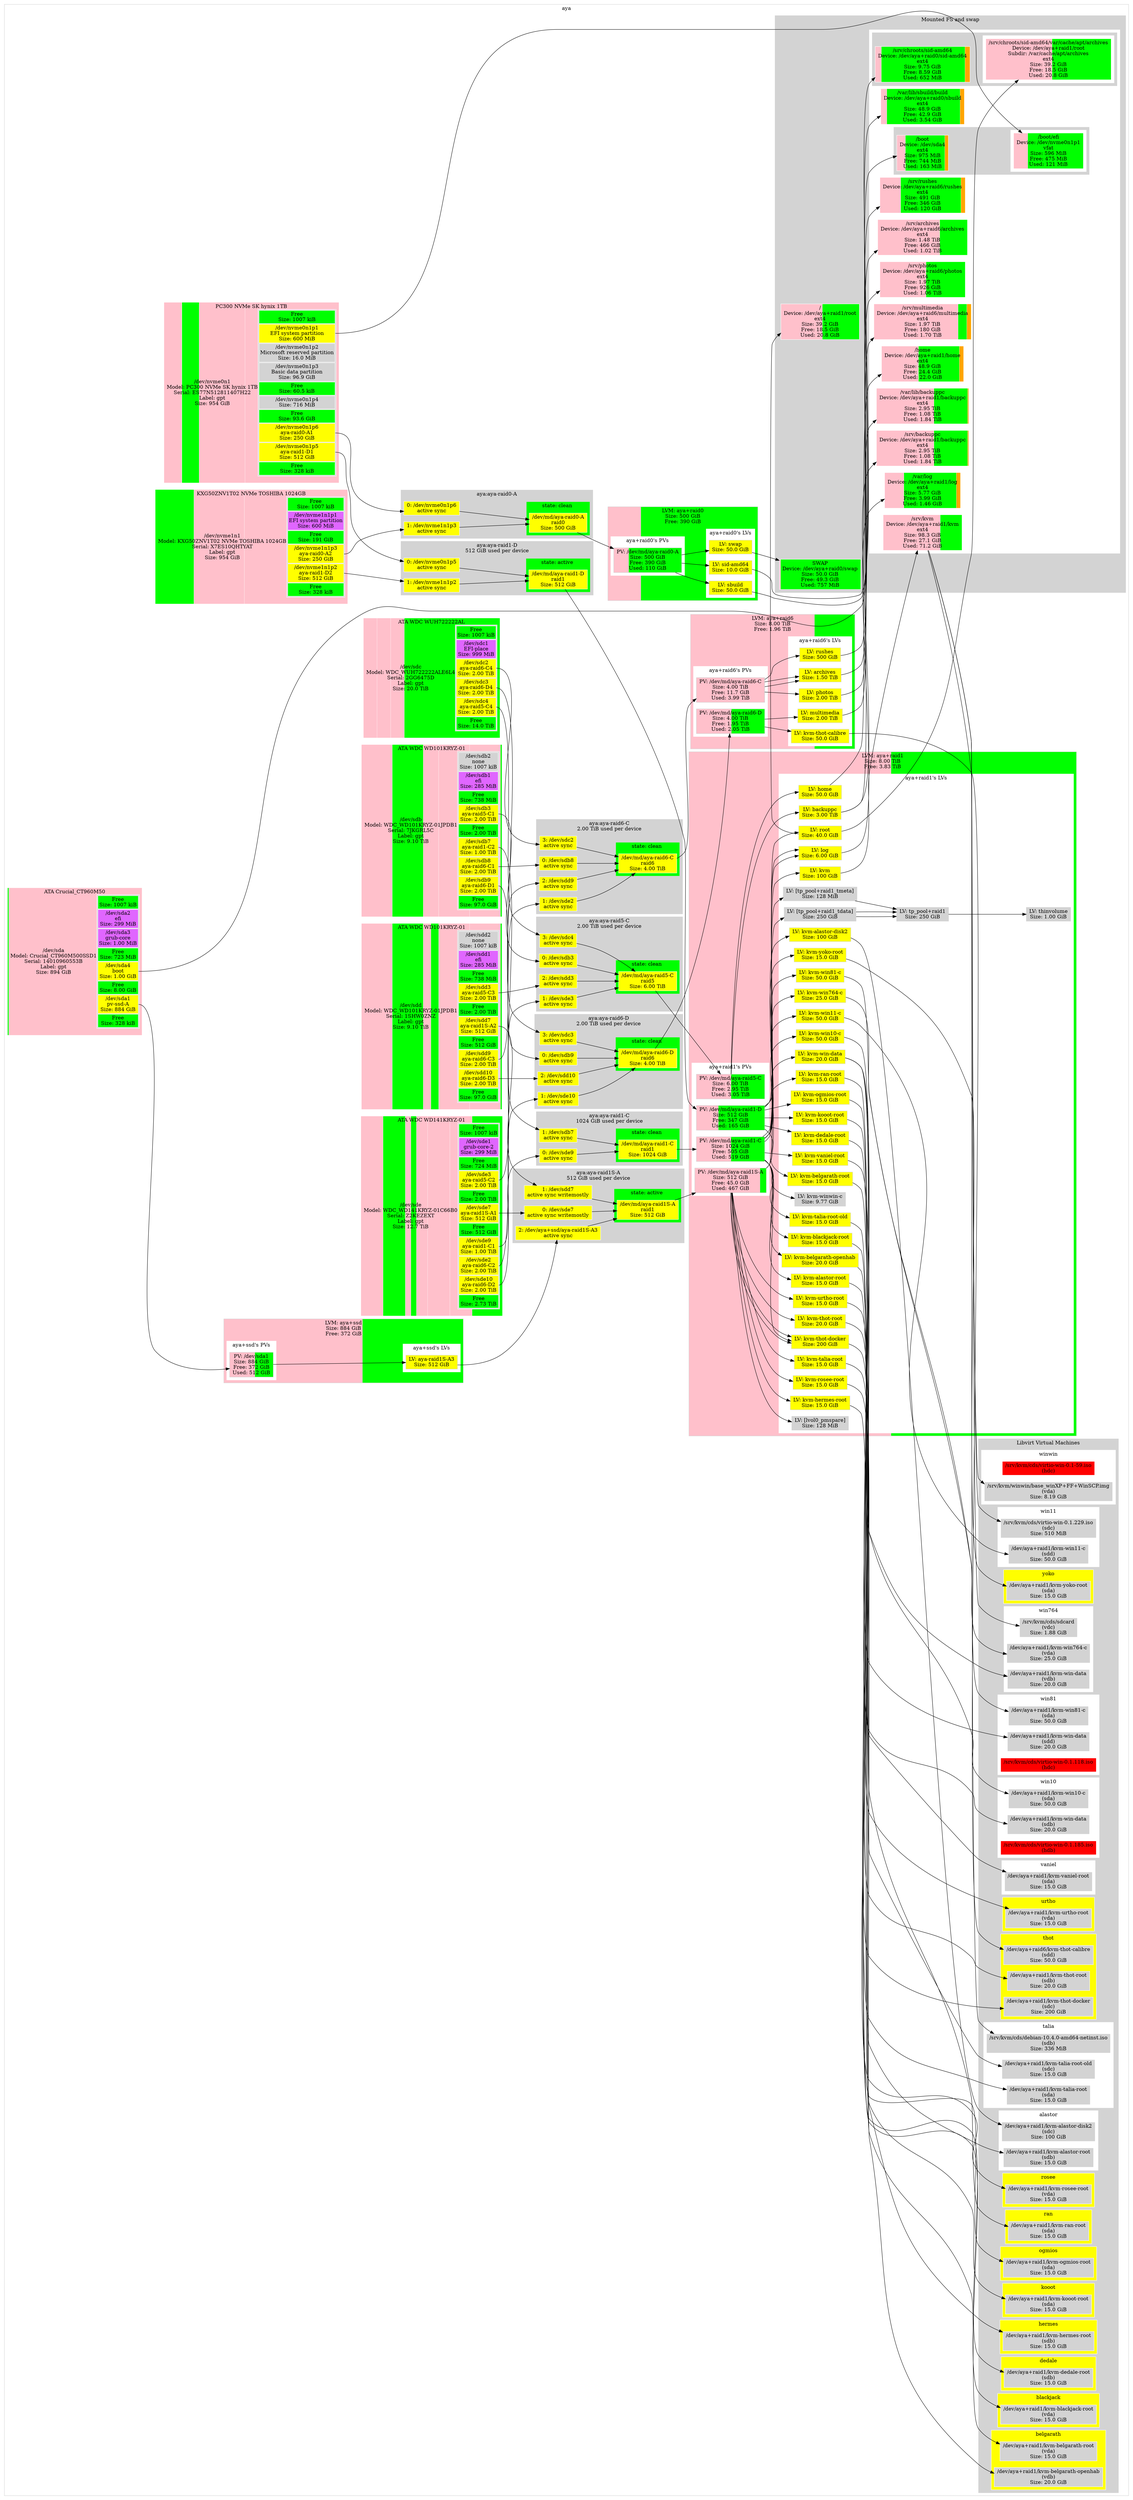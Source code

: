 digraph "aya"{ // HEADER: MACHINE
	rankdir=LR; // HEADER: MACHINE
	subgraph "cluster_machine@aya" {
		style=filled;
		color=lightgrey;
		fillcolor=white;
		node [style=filled,color=white,fillcolor=white,shape=rectangle];
			{ "machine@aya|Partition::GPT@nvme0n1" [
				label=<<TABLE BORDER="0" CELLPADDING="0" CELLSPACING="0">
						<TR> <TD COLSPAN="2">PC300 NVMe SK hynix 1TB</TD> </TR><TR><TD >/dev/nvme0n1<BR/>Model: PC300 NVMe SK hynix 1TB<BR/>Serial: ES77N512811407H22<BR/>Label: gpt<BR/>Size: 954 GiB</TD>    <TD BGCOLOR="lightgrey">
						<TABLE >
							<TR>
								<TD bgcolor="green">
								Free<BR/>Size: 1007 kiB
								</TD>
							</TR>
							<TR>
								<TD PORT="1" BGCOLOR="yellow">
								/dev/nvme0n1p1<BR/>EFI system partition<BR/>Size: 600 MiB
								</TD>
							</TR>
							<TR>
								<TD PORT="2" BGCOLOR="lightgrey">
								/dev/nvme0n1p2<BR/>Microsoft reserved partition<BR/>Size: 16.0 MiB
								</TD>
							</TR>
							<TR>
								<TD PORT="3" BGCOLOR="lightgrey">
								/dev/nvme0n1p3<BR/>Basic data partition<BR/>Size: 96.9 GiB
								</TD>
							</TR>
							<TR>
								<TD bgcolor="green">
								Free<BR/>Size: 60.5 kiB
								</TD>
							</TR>
							<TR>
								<TD PORT="4" BGCOLOR="lightgrey">
								/dev/nvme0n1p4<BR/>Size: 716 MiB
								</TD>
							</TR>
							<TR>
								<TD bgcolor="green">
								Free<BR/>Size: 93.6 GiB
								</TD>
							</TR>
							<TR>
								<TD PORT="6" BGCOLOR="yellow">
								/dev/nvme0n1p6<BR/>aya-raid0-A1<BR/>Size: 250 GiB
								</TD>
							</TR>
							<TR>
								<TD PORT="5" BGCOLOR="yellow">
								/dev/nvme0n1p5<BR/>aya-raid1-D1<BR/>Size: 512 GiB
								</TD>
							</TR>
							<TR>
								<TD bgcolor="green">
								Free<BR/>Size: 328 kiB
								</TD>
							</TR>
						</TABLE>
						</TD> </TR><TR> <TD COLSPAN="2"> </TD> </TR>
					</TABLE>
				>;
				// Style node
				color=white;
				fillcolor=lightgrey;
				shape="rectangle";
				style=striped;
				fillcolor="green;0.000001:pink;0.000614:pink;0.000016:pink;0.101629:green;0.000000:pink;0.000733:green;0.098155:pink;0.262090:pink;0.536761:green;0.000000";
			]; }
			{ "machine@aya|Partition::GPT@nvme1n1" [
				label=<<TABLE BORDER="0" CELLPADDING="0" CELLSPACING="0">
						<TR> <TD COLSPAN="2">KXG50ZNV1T02 NVMe TOSHIBA 1024GB</TD> </TR><TR><TD >/dev/nvme1n1<BR/>Model: KXG50ZNV1T02 NVMe TOSHIBA 1024GB<BR/>Serial: X7ES10QHTYAT<BR/>Label: gpt<BR/>Size: 954 GiB</TD>    <TD BGCOLOR="lightgrey">
						<TABLE >
							<TR>
								<TD bgcolor="green">
								Free<BR/>Size: 1007 kiB
								</TD>
							</TR>
							<TR>
								<TD PORT="1" BGCOLOR="mediumorchid1">
								/dev/nvme1n1p1<BR/>EFI system partition<BR/>Size: 600 MiB
								</TD>
							</TR>
							<TR>
								<TD bgcolor="green">
								Free<BR/>Size: 191 GiB
								</TD>
							</TR>
							<TR>
								<TD PORT="3" BGCOLOR="yellow">
								/dev/nvme1n1p3<BR/>aya-raid0-A2<BR/>Size: 250 GiB
								</TD>
							</TR>
							<TR>
								<TD PORT="2" BGCOLOR="yellow">
								/dev/nvme1n1p2<BR/>aya-raid1-D2<BR/>Size: 512 GiB
								</TD>
							</TR>
							<TR>
								<TD bgcolor="green">
								Free<BR/>Size: 328 kiB
								</TD>
							</TR>
						</TABLE>
						</TD> </TR><TR> <TD COLSPAN="2"> </TD> </TR>
					</TABLE>
				>;
				// Style node
				color=white;
				fillcolor=lightgrey;
				shape="rectangle";
				style=striped;
				fillcolor="green;0.000001:pink;0.000614:green;0.200533:pink;0.262090:pink;0.536761:green;0.000000";
			]; }
			{ "machine@aya|Partition::GPT@sda" [
				label=<<TABLE BORDER="0" CELLPADDING="0" CELLSPACING="0">
						<TR> <TD COLSPAN="2">ATA Crucial_CT960M50</TD> </TR><TR><TD >/dev/sda<BR/>Model: Crucial_CT960M500SSD1<BR/>Serial: 14010960553B<BR/>Label: gpt<BR/>Size: 894 GiB</TD>    <TD BGCOLOR="lightgrey">
						<TABLE >
							<TR>
								<TD bgcolor="green">
								Free<BR/>Size: 1007 kiB
								</TD>
							</TR>
							<TR>
								<TD PORT="2" BGCOLOR="mediumorchid1">
								/dev/sda2<BR/>efi<BR/>Size: 299 MiB
								</TD>
							</TR>
							<TR>
								<TD PORT="3" BGCOLOR="mediumorchid1">
								/dev/sda3<BR/>grub-core<BR/>Size: 1.00 MiB
								</TD>
							</TR>
							<TR>
								<TD bgcolor="green">
								Free<BR/>Size: 723 MiB
								</TD>
							</TR>
							<TR>
								<TD PORT="4" BGCOLOR="yellow">
								/dev/sda4<BR/>boot<BR/>Size: 1.00 GiB
								</TD>
							</TR>
							<TR>
								<TD bgcolor="green">
								Free<BR/>Size: 8.00 GiB
								</TD>
							</TR>
							<TR>
								<TD PORT="1" BGCOLOR="yellow">
								/dev/sda1<BR/>pv-ssd-A<BR/>Size: 884 GiB
								</TD>
							</TR>
							<TR>
								<TD bgcolor="green">
								Free<BR/>Size: 328 kiB
								</TD>
							</TR>
						</TABLE>
						</TD> </TR><TR> <TD COLSPAN="2"> </TD> </TR>
					</TABLE>
				>;
				// Style node
				color=white;
				fillcolor=lightgrey;
				shape="rectangle";
				style=striped;
				fillcolor="green;0.000001:pink;0.000327:pink;0.000001:green;0.000790:pink;0.001118:green;0.008946:pink;0.988817:green;0.000000";
			]; }
			{ "machine@aya|Partition::GPT@sdb" [
				label=<<TABLE BORDER="0" CELLPADDING="0" CELLSPACING="0">
						<TR> <TD COLSPAN="2">ATA WDC WD101KRYZ-01</TD> </TR><TR><TD >/dev/sdb<BR/>Model: WDC_WD101KRYZ-01JPDB1<BR/>Serial: 7JKGRL5C<BR/>Label: gpt<BR/>Size: 9.10 TiB</TD>    <TD BGCOLOR="lightgrey">
						<TABLE >
							<TR>
								<TD PORT="2" BGCOLOR="lightgrey">
								/dev/sdb2<BR/>none<BR/>Size: 1007 kiB
								</TD>
							</TR>
							<TR>
								<TD PORT="1" BGCOLOR="mediumorchid1">
								/dev/sdb1<BR/>efi<BR/>Size: 285 MiB
								</TD>
							</TR>
							<TR>
								<TD bgcolor="green">
								Free<BR/>Size: 738 MiB
								</TD>
							</TR>
							<TR>
								<TD PORT="3" BGCOLOR="yellow">
								/dev/sdb3<BR/>aya-raid5-C1<BR/>Size: 2.00 TiB
								</TD>
							</TR>
							<TR>
								<TD bgcolor="green">
								Free<BR/>Size: 2.00 TiB
								</TD>
							</TR>
							<TR>
								<TD PORT="7" BGCOLOR="yellow">
								/dev/sdb7<BR/>aya-raid1-C2<BR/>Size: 1.00 TiB
								</TD>
							</TR>
							<TR>
								<TD PORT="8" BGCOLOR="yellow">
								/dev/sdb8<BR/>aya-raid6-C1<BR/>Size: 2.00 TiB
								</TD>
							</TR>
							<TR>
								<TD PORT="9" BGCOLOR="yellow">
								/dev/sdb9<BR/>aya-raid6-D1<BR/>Size: 2.00 TiB
								</TD>
							</TR>
							<TR>
								<TD bgcolor="green">
								Free<BR/>Size: 97.0 GiB
								</TD>
							</TR>
						</TABLE>
						</TD> </TR><TR> <TD COLSPAN="2"> </TD> </TR>
					</TABLE>
				>;
				// Style node
				color=white;
				fillcolor=lightgrey;
				shape="rectangle";
				style=striped;
				fillcolor="pink;0.000000:pink;0.000030:green;0.000077:pink;0.219884:green;0.219884:pink;0.109942:pink;0.219884:pink;0.219884:green;0.010414";
			]; }
			{ "machine@aya|Partition::GPT@sdc" [
				label=<<TABLE BORDER="0" CELLPADDING="0" CELLSPACING="0">
						<TR> <TD COLSPAN="2">ATA WDC WUH722222AL</TD> </TR><TR><TD >/dev/sdc<BR/>Model: WDC_WUH722222ALE6L4<BR/>Serial: 2GG6475D<BR/>Label: gpt<BR/>Size: 20.0 TiB</TD>    <TD BGCOLOR="lightgrey">
						<TABLE >
							<TR>
								<TD bgcolor="green">
								Free<BR/>Size: 1007 kiB
								</TD>
							</TR>
							<TR>
								<TD PORT="1" BGCOLOR="mediumorchid1">
								/dev/sdc1<BR/>EFI-place<BR/>Size: 999 MiB
								</TD>
							</TR>
							<TR>
								<TD PORT="2" BGCOLOR="yellow">
								/dev/sdc2<BR/>aya-raid6-C4<BR/>Size: 2.00 TiB
								</TD>
							</TR>
							<TR>
								<TD PORT="3" BGCOLOR="yellow">
								/dev/sdc3<BR/>aya-raid6-D4<BR/>Size: 2.00 TiB
								</TD>
							</TR>
							<TR>
								<TD PORT="4" BGCOLOR="yellow">
								/dev/sdc4<BR/>aya-raid5-C4<BR/>Size: 2.00 TiB
								</TD>
							</TR>
							<TR>
								<TD bgcolor="green">
								Free<BR/>Size: 14.0 TiB
								</TD>
							</TR>
						</TABLE>
						</TD> </TR><TR> <TD COLSPAN="2"> </TD> </TR>
					</TABLE>
				>;
				// Style node
				color=white;
				fillcolor=lightgrey;
				shape="rectangle";
				style=striped;
				fillcolor="green;0.000000:pink;0.000048:pink;0.099951:pink;0.099951:pink;0.099951:green;0.700099";
			]; }
			{ "machine@aya|Partition::GPT@sdd" [
				label=<<TABLE BORDER="0" CELLPADDING="0" CELLSPACING="0">
						<TR> <TD COLSPAN="2">ATA WDC WD101KRYZ-01</TD> </TR><TR><TD >/dev/sdd<BR/>Model: WDC_WD101KRYZ-01JPDB1<BR/>Serial: 1SHW0ZNZ<BR/>Label: gpt<BR/>Size: 9.10 TiB</TD>    <TD BGCOLOR="lightgrey">
						<TABLE >
							<TR>
								<TD PORT="2" BGCOLOR="lightgrey">
								/dev/sdd2<BR/>none<BR/>Size: 1007 kiB
								</TD>
							</TR>
							<TR>
								<TD PORT="1" BGCOLOR="mediumorchid1">
								/dev/sdd1<BR/>efi<BR/>Size: 285 MiB
								</TD>
							</TR>
							<TR>
								<TD bgcolor="green">
								Free<BR/>Size: 738 MiB
								</TD>
							</TR>
							<TR>
								<TD PORT="3" BGCOLOR="yellow">
								/dev/sdd3<BR/>aya-raid5-C3<BR/>Size: 2.00 TiB
								</TD>
							</TR>
							<TR>
								<TD bgcolor="green">
								Free<BR/>Size: 2.00 TiB
								</TD>
							</TR>
							<TR>
								<TD PORT="7" BGCOLOR="yellow">
								/dev/sdd7<BR/>aya-raid1S-A2<BR/>Size: 512 GiB
								</TD>
							</TR>
							<TR>
								<TD bgcolor="green">
								Free<BR/>Size: 512 GiB
								</TD>
							</TR>
							<TR>
								<TD PORT="9" BGCOLOR="yellow">
								/dev/sdd9<BR/>aya-raid6-C3<BR/>Size: 2.00 TiB
								</TD>
							</TR>
							<TR>
								<TD PORT="10" BGCOLOR="yellow">
								/dev/sdd10<BR/>aya-raid6-D3<BR/>Size: 2.00 TiB
								</TD>
							</TR>
							<TR>
								<TD bgcolor="green">
								Free<BR/>Size: 97.0 GiB
								</TD>
							</TR>
						</TABLE>
						</TD> </TR><TR> <TD COLSPAN="2"> </TD> </TR>
					</TABLE>
				>;
				// Style node
				color=white;
				fillcolor=lightgrey;
				shape="rectangle";
				style=striped;
				fillcolor="pink;0.000000:pink;0.000030:green;0.000077:pink;0.219884:green;0.219884:pink;0.054971:green;0.054971:pink;0.219884:pink;0.219884:green;0.010414";
			]; }
			{ "machine@aya|Partition::GPT@sde" [
				label=<<TABLE BORDER="0" CELLPADDING="0" CELLSPACING="0">
						<TR> <TD COLSPAN="2">ATA WDC WD141KRYZ-01</TD> </TR><TR><TD >/dev/sde<BR/>Model: WDC_WD141KRYZ-01C66B0<BR/>Serial: Z2KEZEXT<BR/>Label: gpt<BR/>Size: 12.7 TiB</TD>    <TD BGCOLOR="lightgrey">
						<TABLE >
							<TR>
								<TD bgcolor="green">
								Free<BR/>Size: 1007 kiB
								</TD>
							</TR>
							<TR>
								<TD PORT="1" BGCOLOR="mediumorchid1">
								/dev/sde1<BR/>grub-core-2<BR/>Size: 299 MiB
								</TD>
							</TR>
							<TR>
								<TD bgcolor="green">
								Free<BR/>Size: 724 MiB
								</TD>
							</TR>
							<TR>
								<TD PORT="3" BGCOLOR="yellow">
								/dev/sde3<BR/>aya-raid5-C2<BR/>Size: 2.00 TiB
								</TD>
							</TR>
							<TR>
								<TD bgcolor="green">
								Free<BR/>Size: 2.00 TiB
								</TD>
							</TR>
							<TR>
								<TD PORT="7" BGCOLOR="yellow">
								/dev/sde7<BR/>aya-raid1S-A1<BR/>Size: 512 GiB
								</TD>
							</TR>
							<TR>
								<TD bgcolor="green">
								Free<BR/>Size: 512 GiB
								</TD>
							</TR>
							<TR>
								<TD PORT="9" BGCOLOR="yellow">
								/dev/sde9<BR/>aya-raid1-C1<BR/>Size: 1.00 TiB
								</TD>
							</TR>
							<TR>
								<TD PORT="2" BGCOLOR="yellow">
								/dev/sde2<BR/>aya-raid6-C2<BR/>Size: 2.00 TiB
								</TD>
							</TR>
							<TR>
								<TD PORT="10" BGCOLOR="yellow">
								/dev/sde10<BR/>aya-raid6-D2<BR/>Size: 2.00 TiB
								</TD>
							</TR>
							<TR>
								<TD bgcolor="green">
								Free<BR/>Size: 2.73 TiB
								</TD>
							</TR>
						</TABLE>
						</TD> </TR><TR> <TD COLSPAN="2"> </TD> </TR>
					</TABLE>
				>;
				// Style node
				color=white;
				fillcolor=lightgrey;
				shape="rectangle";
				style=striped;
				fillcolor="green;0.000000:pink;0.000022:green;0.000054:pink;0.157067:green;0.157067:pink;0.039267:green;0.039267:pink;0.078534:pink;0.157067:pink;0.157067:green;0.214587";
			]; }
			subgraph "cluster_machine@aya|LVM::VG@aya+raid0" {
				style=filled;
				color=lightgrey;
				fillcolor=lightgrey;
				node [style=filled,color=lightgrey,fillcolor=lightgrey,shape=rectangle];
				subgraph "cluster_machine@aya|LVM::VG@aya+raid0|::PVs" {
					color=white;
					fillcolor=white;
					{ "machine@aya|LVM::VG@aya+raid0|::PVs|::PV@md127" [
						label="PV: /dev/md/aya-raid0-A\nSize: 500 GiB\nFree: 390 GiB\nUsed: 110 GiB";
						shape=rectangle;style=striped;fillcolor="pink;0.220112.2:green"
					]; }
					label="aya+raid0's PVs";
				}
				subgraph "cluster_machine@aya|LVM::VG@aya+raid0|::LVs" {
					color=white;
					fillcolor=white;
					{ "machine@aya|LVM::VG@aya+raid0|::LVs|::LV@sbuild" [
						label="LV: sbuild\nSize: 50.0 GiB";
						fillcolor="yellow"
					]; }
					{ "machine@aya|LVM::VG@aya+raid0|::LVs|::LV@sid-amd64" [
						label="LV: sid-amd64\nSize: 10.0 GiB";
						fillcolor="yellow"
					]; }
					{ "machine@aya|LVM::VG@aya+raid0|::LVs|::LV@swap" [
						label="LV: swap\nSize: 50.0 GiB";
						fillcolor="yellow"
					]; }
					label="aya+raid0's LVs";
				}
				label="LVM: aya+raid0\nSize: 500 GiB\nFree: 390 GiB";
				style=striped;fillcolor="pink;0.220112.2:green"
			}
			subgraph "cluster_machine@aya|LVM::VG@aya+raid1" {
				style=filled;
				color=lightgrey;
				fillcolor=lightgrey;
				node [style=filled,color=lightgrey,fillcolor=lightgrey,shape=rectangle];
				subgraph "cluster_machine@aya|LVM::VG@aya+raid1|::PVs" {
					color=white;
					fillcolor=white;
					{ "machine@aya|LVM::VG@aya+raid1|::PVs|::PV@md121" [
						label="PV: /dev/md/aya-raid1S-A\nSize: 512 GiB\nFree: 45.0 GiB\nUsed: 467 GiB";
						shape=rectangle;style=striped;fillcolor="pink;0.912087.2:green"
					]; }
					{ "machine@aya|LVM::VG@aya+raid1|::PVs|::PV@md123" [
						label="PV: /dev/md/aya-raid1-C\nSize: 1024 GiB\nFree: 505 GiB\nUsed: 519 GiB";
						shape=rectangle;style=striped;fillcolor="pink;0.507041.2:green"
					]; }
					{ "machine@aya|LVM::VG@aya+raid1|::PVs|::PV@md124" [
						label="PV: /dev/md/aya-raid5-C\nSize: 6.00 TiB\nFree: 2.95 TiB\nUsed: 3.05 TiB";
						shape=rectangle;style=striped;fillcolor="pink;0.508170.2:green"
					]; }
					{ "machine@aya|LVM::VG@aya+raid1|::PVs|::PV@md126" [
						label="PV: /dev/md/aya-raid1-D\nSize: 512 GiB\nFree: 347 GiB\nUsed: 165 GiB";
						shape=rectangle;style=striped;fillcolor="pink;0.322347.2:green"
					]; }
					label="aya+raid1's PVs";
				}
				subgraph "cluster_machine@aya|LVM::VG@aya+raid1|::LVs" {
					color=white;
					fillcolor=white;
					{ "machine@aya|LVM::VG@aya+raid1|::LVs|::LV@[lvol0_pmspare]" [
						label="LV: [lvol0_pmspare]\nSize: 128 MiB";
						fillcolor="lightgrey"
					]; }
					{ "machine@aya|LVM::VG@aya+raid1|::LVs|::LV@[tp_pool+raid1_tdata]" [
						label="LV: [tp_pool+raid1_tdata]\nSize: 250 GiB";
						fillcolor="lightgrey"
					]; }
					{ "machine@aya|LVM::VG@aya+raid1|::LVs|::LV@[tp_pool+raid1_tmeta]" [
						label="LV: [tp_pool+raid1_tmeta]\nSize: 128 MiB";
						fillcolor="lightgrey"
					]; }
					{ "machine@aya|LVM::VG@aya+raid1|::LVs|::LV@backuppc" [
						label="LV: backuppc\nSize: 3.00 TiB";
						fillcolor="yellow"
					]; }
					{ "machine@aya|LVM::VG@aya+raid1|::LVs|::LV@home" [
						label="LV: home\nSize: 50.0 GiB";
						fillcolor="yellow"
					]; }
					{ "machine@aya|LVM::VG@aya+raid1|::LVs|::LV@kvm" [
						label="LV: kvm\nSize: 100 GiB";
						fillcolor="yellow"
					]; }
					{ "machine@aya|LVM::VG@aya+raid1|::LVs|::LV@kvm-alastor-disk2" [
						label="LV: kvm-alastor-disk2\nSize: 100 GiB";
						fillcolor="yellow"
					]; }
					{ "machine@aya|LVM::VG@aya+raid1|::LVs|::LV@kvm-alastor-root" [
						label="LV: kvm-alastor-root\nSize: 15.0 GiB";
						fillcolor="yellow"
					]; }
					{ "machine@aya|LVM::VG@aya+raid1|::LVs|::LV@kvm-belgarath-openhab" [
						label="LV: kvm-belgarath-openhab\nSize: 20.0 GiB";
						fillcolor="yellow"
					]; }
					{ "machine@aya|LVM::VG@aya+raid1|::LVs|::LV@kvm-belgarath-root" [
						label="LV: kvm-belgarath-root\nSize: 15.0 GiB";
						fillcolor="yellow"
					]; }
					{ "machine@aya|LVM::VG@aya+raid1|::LVs|::LV@kvm-blackjack-root" [
						label="LV: kvm-blackjack-root\nSize: 15.0 GiB";
						fillcolor="yellow"
					]; }
					{ "machine@aya|LVM::VG@aya+raid1|::LVs|::LV@kvm-dedale-root" [
						label="LV: kvm-dedale-root\nSize: 15.0 GiB";
						fillcolor="yellow"
					]; }
					{ "machine@aya|LVM::VG@aya+raid1|::LVs|::LV@kvm-hermes-root" [
						label="LV: kvm-hermes-root\nSize: 15.0 GiB";
						fillcolor="yellow"
					]; }
					{ "machine@aya|LVM::VG@aya+raid1|::LVs|::LV@kvm-kooot-root" [
						label="LV: kvm-kooot-root\nSize: 15.0 GiB";
						fillcolor="yellow"
					]; }
					{ "machine@aya|LVM::VG@aya+raid1|::LVs|::LV@kvm-ogmios-root" [
						label="LV: kvm-ogmios-root\nSize: 15.0 GiB";
						fillcolor="yellow"
					]; }
					{ "machine@aya|LVM::VG@aya+raid1|::LVs|::LV@kvm-ran-root" [
						label="LV: kvm-ran-root\nSize: 15.0 GiB";
						fillcolor="yellow"
					]; }
					{ "machine@aya|LVM::VG@aya+raid1|::LVs|::LV@kvm-rosee-root" [
						label="LV: kvm-rosee-root\nSize: 15.0 GiB";
						fillcolor="yellow"
					]; }
					{ "machine@aya|LVM::VG@aya+raid1|::LVs|::LV@kvm-talia-root" [
						label="LV: kvm-talia-root\nSize: 15.0 GiB";
						fillcolor="yellow"
					]; }
					{ "machine@aya|LVM::VG@aya+raid1|::LVs|::LV@kvm-talia-root-old" [
						label="LV: kvm-talia-root-old\nSize: 15.0 GiB";
						fillcolor="yellow"
					]; }
					{ "machine@aya|LVM::VG@aya+raid1|::LVs|::LV@kvm-thot-docker" [
						label="LV: kvm-thot-docker\nSize: 200 GiB";
						fillcolor="yellow"
					]; }
					{ "machine@aya|LVM::VG@aya+raid1|::LVs|::LV@kvm-thot-root" [
						label="LV: kvm-thot-root\nSize: 20.0 GiB";
						fillcolor="yellow"
					]; }
					{ "machine@aya|LVM::VG@aya+raid1|::LVs|::LV@kvm-urtho-root" [
						label="LV: kvm-urtho-root\nSize: 15.0 GiB";
						fillcolor="yellow"
					]; }
					{ "machine@aya|LVM::VG@aya+raid1|::LVs|::LV@kvm-vaniel-root" [
						label="LV: kvm-vaniel-root\nSize: 15.0 GiB";
						fillcolor="yellow"
					]; }
					{ "machine@aya|LVM::VG@aya+raid1|::LVs|::LV@kvm-win-data" [
						label="LV: kvm-win-data\nSize: 20.0 GiB";
						fillcolor="yellow"
					]; }
					{ "machine@aya|LVM::VG@aya+raid1|::LVs|::LV@kvm-win10-c" [
						label="LV: kvm-win10-c\nSize: 50.0 GiB";
						fillcolor="yellow"
					]; }
					{ "machine@aya|LVM::VG@aya+raid1|::LVs|::LV@kvm-win11-c" [
						label="LV: kvm-win11-c\nSize: 50.0 GiB";
						fillcolor="yellow"
					]; }
					{ "machine@aya|LVM::VG@aya+raid1|::LVs|::LV@kvm-win764-c" [
						label="LV: kvm-win764-c\nSize: 25.0 GiB";
						fillcolor="yellow"
					]; }
					{ "machine@aya|LVM::VG@aya+raid1|::LVs|::LV@kvm-win81-c" [
						label="LV: kvm-win81-c\nSize: 50.0 GiB";
						fillcolor="yellow"
					]; }
					{ "machine@aya|LVM::VG@aya+raid1|::LVs|::LV@kvm-winwin-c" [
						label="LV: kvm-winwin-c\nSize: 9.77 GiB";
						fillcolor="lightgrey"
					]; }
					{ "machine@aya|LVM::VG@aya+raid1|::LVs|::LV@kvm-yoko-root" [
						label="LV: kvm-yoko-root\nSize: 15.0 GiB";
						fillcolor="yellow"
					]; }
					{ "machine@aya|LVM::VG@aya+raid1|::LVs|::LV@log" [
						label="LV: log\nSize: 6.00 GiB";
						fillcolor="yellow"
					]; }
					{ "machine@aya|LVM::VG@aya+raid1|::LVs|::LV@root" [
						label="LV: root\nSize: 40.0 GiB";
						fillcolor="yellow"
					]; }
					{ "machine@aya|LVM::VG@aya+raid1|::LVs|::LV@thinvolume" [
						label="LV: thinvolume\nSize: 1.00 GiB";
						fillcolor="lightgrey"
					]; }
					{ "machine@aya|LVM::VG@aya+raid1|::LVs|::LV@tp_pool+raid1" [
						label="LV: tp_pool+raid1\nSize: 250 GiB";
						fillcolor="lightgrey"
					]; }
					label="aya+raid1's LVs";
				}
				label="LVM: aya+raid1\nSize: 8.00 TiB\nFree: 3.83 TiB";
				style=striped;fillcolor="pink;0.521657.2:green"
			}
			subgraph "cluster_machine@aya|LVM::VG@aya+raid6" {
				style=filled;
				color=lightgrey;
				fillcolor=lightgrey;
				node [style=filled,color=lightgrey,fillcolor=lightgrey,shape=rectangle];
				subgraph "cluster_machine@aya|LVM::VG@aya+raid6|::PVs" {
					color=white;
					fillcolor=white;
					{ "machine@aya|LVM::VG@aya+raid6|::PVs|::PV@md122" [
						label="PV: /dev/md/aya-raid6-C\nSize: 4.00 TiB\nFree: 11.7 GiB\nUsed: 3.99 TiB";
						shape=rectangle;style=striped;fillcolor="pink;0.997132.2:green"
					]; }
					{ "machine@aya|LVM::VG@aya+raid6|::PVs|::PV@md125" [
						label="PV: /dev/md/aya-raid6-D\nSize: 4.00 TiB\nFree: 1.95 TiB\nUsed: 2.05 TiB";
						shape=rectangle;style=striped;fillcolor="pink;0.512239.2:green"
					]; }
					label="aya+raid6's PVs";
				}
				subgraph "cluster_machine@aya|LVM::VG@aya+raid6|::LVs" {
					color=white;
					fillcolor=white;
					{ "machine@aya|LVM::VG@aya+raid6|::LVs|::LV@archives" [
						label="LV: archives\nSize: 1.50 TiB";
						fillcolor="yellow"
					]; }
					{ "machine@aya|LVM::VG@aya+raid6|::LVs|::LV@kvm-thot-calibre" [
						label="LV: kvm-thot-calibre\nSize: 50.0 GiB";
						fillcolor="yellow"
					]; }
					{ "machine@aya|LVM::VG@aya+raid6|::LVs|::LV@multimedia" [
						label="LV: multimedia\nSize: 2.00 TiB";
						fillcolor="yellow"
					]; }
					{ "machine@aya|LVM::VG@aya+raid6|::LVs|::LV@photos" [
						label="LV: photos\nSize: 2.00 TiB";
						fillcolor="yellow"
					]; }
					{ "machine@aya|LVM::VG@aya+raid6|::LVs|::LV@rushes" [
						label="LV: rushes\nSize: 500 GiB";
						fillcolor="yellow"
					]; }
					label="aya+raid6's LVs";
				}
				label="LVM: aya+raid6\nSize: 8.00 TiB\nFree: 1.96 TiB";
				style=striped;fillcolor="pink;0.754685.2:green"
			}
			subgraph "cluster_machine@aya|LVM::VG@aya+ssd" {
				style=filled;
				color=lightgrey;
				fillcolor=lightgrey;
				node [style=filled,color=lightgrey,fillcolor=lightgrey,shape=rectangle];
				subgraph "cluster_machine@aya|LVM::VG@aya+ssd|::PVs" {
					color=white;
					fillcolor=white;
					{ "machine@aya|LVM::VG@aya+ssd|::PVs|::PV@sda1" [
						label="PV: /dev/sda1\nSize: 884 GiB\nFree: 372 GiB\nUsed: 512 GiB";
						shape=rectangle;style=striped;fillcolor="pink;0.579022.2:green"
					]; }
					label="aya+ssd's PVs";
				}
				subgraph "cluster_machine@aya|LVM::VG@aya+ssd|::LVs" {
					color=white;
					fillcolor=white;
					{ "machine@aya|LVM::VG@aya+ssd|::LVs|::LV@aya-raid1S-A3" [
						label="LV: aya-raid1S-A3\nSize: 512 GiB";
						fillcolor="yellow"
					]; }
					label="aya+ssd's LVs";
				}
				label="LVM: aya+ssd\nSize: 884 GiB\nFree: 372 GiB";
				style=striped;fillcolor="pink;0.579022.2:green"
			}
			subgraph "cluster_machine@aya|RAID::MD@md121" {
				style=filled;
				color=lightgrey;
				fillcolor=lightgrey;
				node [style=filled,color=white,fillcolor=lightgrey,shape=rectangle];
				subgraph "cluster_machine@aya|RAID::MD@md121|::State" {
					{ "machine@aya|RAID::MD@md121|::State|::RaidDevice@md121" [
						label="/dev/md/aya-raid1S-A\nraid1\nSize: 512 GiB";
						fillcolor="yellow"
					]; }
					label="state: active ";
					shape=oval
					fillcolor=green
				}
				{ "machine@aya|RAID::MD@md121|::Device@dm-4" [
					label="2: /dev/aya+ssd/aya-raid1S-A3\nactive sync";
					fillcolor=yellow
				]; }
				{ "machine@aya|RAID::MD@md121|::Device@sdd7" [
					label="1: /dev/sdd7\nactive sync writemostly";
					fillcolor=yellow
				]; }
				{ "machine@aya|RAID::MD@md121|::Device@sde7" [
					label="0: /dev/sde7\nactive sync writemostly";
					fillcolor=yellow
				]; }
				label="aya:aya-raid1S-A\n512 GiB used per device";
			}
			subgraph "cluster_machine@aya|RAID::MD@md122" {
				style=filled;
				color=lightgrey;
				fillcolor=lightgrey;
				node [style=filled,color=white,fillcolor=lightgrey,shape=rectangle];
				subgraph "cluster_machine@aya|RAID::MD@md122|::State" {
					{ "machine@aya|RAID::MD@md122|::State|::RaidDevice@md122" [
						label="/dev/md/aya-raid6-C\nraid6\nSize: 4.00 TiB";
						fillcolor="yellow"
					]; }
					label="state: clean ";
					shape=oval
					fillcolor=green
				}
				{ "machine@aya|RAID::MD@md122|::Device@sdb8" [
					label="0: /dev/sdb8\nactive sync";
					fillcolor=yellow
				]; }
				{ "machine@aya|RAID::MD@md122|::Device@sdc2" [
					label="3: /dev/sdc2\nactive sync";
					fillcolor=yellow
				]; }
				{ "machine@aya|RAID::MD@md122|::Device@sdd9" [
					label="2: /dev/sdd9\nactive sync";
					fillcolor=yellow
				]; }
				{ "machine@aya|RAID::MD@md122|::Device@sde2" [
					label="1: /dev/sde2\nactive sync";
					fillcolor=yellow
				]; }
				label="aya:aya-raid6-C\n2.00 TiB used per device";
			}
			subgraph "cluster_machine@aya|RAID::MD@md123" {
				style=filled;
				color=lightgrey;
				fillcolor=lightgrey;
				node [style=filled,color=white,fillcolor=lightgrey,shape=rectangle];
				subgraph "cluster_machine@aya|RAID::MD@md123|::State" {
					{ "machine@aya|RAID::MD@md123|::State|::RaidDevice@md123" [
						label="/dev/md/aya-raid1-C\nraid1\nSize: 1024 GiB";
						fillcolor="yellow"
					]; }
					label="state: clean ";
					shape=oval
					fillcolor=green
				}
				{ "machine@aya|RAID::MD@md123|::Device@sdb7" [
					label="1: /dev/sdb7\nactive sync";
					fillcolor=yellow
				]; }
				{ "machine@aya|RAID::MD@md123|::Device@sde9" [
					label="0: /dev/sde9\nactive sync";
					fillcolor=yellow
				]; }
				label="aya:aya-raid1-C\n1024 GiB used per device";
			}
			subgraph "cluster_machine@aya|RAID::MD@md124" {
				style=filled;
				color=lightgrey;
				fillcolor=lightgrey;
				node [style=filled,color=white,fillcolor=lightgrey,shape=rectangle];
				subgraph "cluster_machine@aya|RAID::MD@md124|::State" {
					{ "machine@aya|RAID::MD@md124|::State|::RaidDevice@md124" [
						label="/dev/md/aya-raid5-C\nraid5\nSize: 6.00 TiB";
						fillcolor="yellow"
					]; }
					label="state: clean ";
					shape=oval
					fillcolor=green
				}
				{ "machine@aya|RAID::MD@md124|::Device@sdb3" [
					label="0: /dev/sdb3\nactive sync";
					fillcolor=yellow
				]; }
				{ "machine@aya|RAID::MD@md124|::Device@sdc4" [
					label="3: /dev/sdc4\nactive sync";
					fillcolor=yellow
				]; }
				{ "machine@aya|RAID::MD@md124|::Device@sdd3" [
					label="2: /dev/sdd3\nactive sync";
					fillcolor=yellow
				]; }
				{ "machine@aya|RAID::MD@md124|::Device@sde3" [
					label="1: /dev/sde3\nactive sync";
					fillcolor=yellow
				]; }
				label="aya:aya-raid5-C\n2.00 TiB used per device";
			}
			subgraph "cluster_machine@aya|RAID::MD@md125" {
				style=filled;
				color=lightgrey;
				fillcolor=lightgrey;
				node [style=filled,color=white,fillcolor=lightgrey,shape=rectangle];
				subgraph "cluster_machine@aya|RAID::MD@md125|::State" {
					{ "machine@aya|RAID::MD@md125|::State|::RaidDevice@md125" [
						label="/dev/md/aya-raid6-D\nraid6\nSize: 4.00 TiB";
						fillcolor="yellow"
					]; }
					label="state: clean ";
					shape=oval
					fillcolor=green
				}
				{ "machine@aya|RAID::MD@md125|::Device@sdb9" [
					label="0: /dev/sdb9\nactive sync";
					fillcolor=yellow
				]; }
				{ "machine@aya|RAID::MD@md125|::Device@sdc3" [
					label="3: /dev/sdc3\nactive sync";
					fillcolor=yellow
				]; }
				{ "machine@aya|RAID::MD@md125|::Device@sdd10" [
					label="2: /dev/sdd10\nactive sync";
					fillcolor=yellow
				]; }
				{ "machine@aya|RAID::MD@md125|::Device@sde10" [
					label="1: /dev/sde10\nactive sync";
					fillcolor=yellow
				]; }
				label="aya:aya-raid6-D\n2.00 TiB used per device";
			}
			subgraph "cluster_machine@aya|RAID::MD@md126" {
				style=filled;
				color=lightgrey;
				fillcolor=lightgrey;
				node [style=filled,color=white,fillcolor=lightgrey,shape=rectangle];
				subgraph "cluster_machine@aya|RAID::MD@md126|::State" {
					{ "machine@aya|RAID::MD@md126|::State|::RaidDevice@md126" [
						label="/dev/md/aya-raid1-D\nraid1\nSize: 512 GiB";
						fillcolor="yellow"
					]; }
					label="state: active ";
					shape=oval
					fillcolor=green
				}
				{ "machine@aya|RAID::MD@md126|::Device@nvme0n1p5" [
					label="0: /dev/nvme0n1p5\nactive sync";
					fillcolor=yellow
				]; }
				{ "machine@aya|RAID::MD@md126|::Device@nvme1n1p2" [
					label="1: /dev/nvme1n1p2\nactive sync";
					fillcolor=yellow
				]; }
				label="aya:aya-raid1-D\n512 GiB used per device";
			}
			subgraph "cluster_machine@aya|RAID::MD@md127" {
				style=filled;
				color=lightgrey;
				fillcolor=lightgrey;
				node [style=filled,color=white,fillcolor=lightgrey,shape=rectangle];
				subgraph "cluster_machine@aya|RAID::MD@md127|::State" {
					{ "machine@aya|RAID::MD@md127|::State|::RaidDevice@md127" [
						label="/dev/md/aya-raid0-A\nraid0\nSize: 500 GiB";
						fillcolor="yellow"
					]; }
					label="state: clean ";
					shape=oval
					fillcolor=green
				}
				{ "machine@aya|RAID::MD@md127|::Device@nvme0n1p6" [
					label="0: /dev/nvme0n1p6\nactive sync";
					fillcolor=yellow
				]; }
				{ "machine@aya|RAID::MD@md127|::Device@nvme1n1p3" [
					label="1: /dev/nvme1n1p3\nactive sync";
					fillcolor=yellow
				]; }
				label="aya:aya-raid0-A";
			}
			subgraph "cluster_machine@aya|FS" {
				style=filled;
				color=lightgrey;
				fillcolor=lightgrey;
				node [style=filled,color=white,fillcolor=lightgrey,shape=rectangle];
				{ "machine@aya|FS|::SWAP::Partition@dm-2" [
					label="SWAP\nDevice: /dev/aya+raid0/swap\nSize: 50.0 GiB\nFree: 49.3 GiB\nUsed: 757 MiB";
					shape=rectangle;style=striped;fillcolor="pink;0.014790.2:green"
				]; }
				subgraph "cluster_machine@aya|FS|::MP@27@/" {
					style=filled;
					color=lightgrey;
					fillcolor=lightgrey;
					node [style=filled,color=white,fillcolor=lightgrey,shape=rectangle];
					{ "machine@aya|FS|::MP@27@/|::FS@FS@27@/" [
						label="/\nDevice: /dev/aya+raid1/root\next4\nSize: 39.2 GiB\nFree: 18.5 GiB\nUsed: 20.8 GiB";
						shape=rectangle;style=striped;fillcolor="pink;0.528720.2:green;0.470881.2:orange"
					]; }
					subgraph "cluster_machine@aya|FS|::MP@27@/|::C@27@/" {
						color=white;
						fillcolor=white;
						subgraph "cluster_machine@aya|FS|::MP@27@/|::C@27@/|FS::MP@92@/srv/chroots/sid-amd64" {
							style=filled;
							color=lightgrey;
							fillcolor=lightgrey;
							node [style=filled,color=white,fillcolor=lightgrey,shape=rectangle];
							{ "machine@aya|FS|::MP@27@/|::C@27@/|FS::MP@92@/srv/chroots/sid-amd64|::FS@FS@92@/srv/chroots/sid-amd64" [
								label="/srv/chroots/sid-amd64\nDevice: /dev/aya+raid0/sid-amd64\next4\nSize: 9.75 GiB\nFree: 8.59 GiB\nUsed: 652 MiB";
								shape=rectangle;style=striped;fillcolor="pink;0.065369.2:green;0.881722.2:orange"
							]; }
							subgraph "cluster_machine@aya|FS|::MP@27@/|::C@27@/|FS::MP@92@/srv/chroots/sid-amd64|::C@92@/srv/chroots/sid-amd64" {
								color=white;
								fillcolor=white;
								{ "machine@aya|FS|::MP@27@/|::C@27@/|FS::MP@92@/srv/chroots/sid-amd64|::C@92@/srv/chroots/sid-amd64|FS::MP::FS@FS@98@/srv/chroots/sid-amd64/var/cache/apt/archives" [
									label="/srv/chroots/sid-amd64/var/cache/apt/archives\nDevice: /dev/aya+raid1/root
Subdir: /var/cache/apt/archives\next4\nSize: 39.2 GiB\nFree: 18.5 GiB\nUsed: 20.8 GiB";
									shape=rectangle;style=striped;fillcolor="pink;0.528720.2:green;0.470881.2:orange"
								]; }
								label="";
							}
							label="";
						}
						{ "machine@aya|FS|::MP@27@/|::C@27@/|FS::MP::FS@FS@95@/var/lib/sbuild/build" [
							label="/var/lib/sbuild/build\nDevice: /dev/aya+raid0/sbuild\next4\nSize: 48.9 GiB\nFree: 42.9 GiB\nUsed: 3.54 GiB";
							shape=rectangle;style=striped;fillcolor="pink;0.072463.2:green;0.876108.2:orange"
						]; }
						subgraph "cluster_machine@aya|FS|::MP@27@/|::C@27@/|FS::MP@101@/boot" {
							style=filled;
							color=lightgrey;
							fillcolor=lightgrey;
							node [style=filled,color=white,fillcolor=lightgrey,shape=rectangle];
							{ "machine@aya|FS|::MP@27@/|::C@27@/|FS::MP@101@/boot|::FS@FS@101@/boot" [
								label="/boot\nDevice: /dev/sda4\next4\nSize: 975 MiB\nFree: 744 MiB\nUsed: 163 MiB";
								shape=rectangle;style=striped;fillcolor="pink;0.167377.2:green;0.763678.2:orange"
							]; }
							subgraph "cluster_machine@aya|FS|::MP@27@/|::C@27@/|FS::MP@101@/boot|::C@101@/boot" {
								color=white;
								fillcolor=white;
								{ "machine@aya|FS|::MP@27@/|::C@27@/|FS::MP@101@/boot|::C@101@/boot|FS::MP::FS@FS@104@/boot/efi" [
									label="/boot/efi\nDevice: /dev/nvme0n1p1\nvfat\nSize: 596 MiB\nFree: 475 MiB\nUsed: 121 MiB";
									shape=rectangle;style=striped;fillcolor="pink;0.203040.2:green"
								]; }
								label="";
							}
							label="";
						}
						{ "machine@aya|FS|::MP@27@/|::C@27@/|FS::MP::FS@FS@107@/srv/kvm" [
							label="/srv/kvm\nDevice: /dev/aya+raid1/kvm\next4\nSize: 98.3 GiB\nFree: 27.1 GiB\nUsed: 71.2 GiB";
							shape=rectangle;style=striped;fillcolor="pink;0.724305.2:green;0.275536.2:orange"
						]; }
						{ "machine@aya|FS|::MP@27@/|::C@27@/|FS::MP::FS@FS@110@/var/log" [
							label="/var/log\nDevice: /dev/aya+raid1/log\next4\nSize: 5.77 GiB\nFree: 3.99 GiB\nUsed: 1.46 GiB";
							shape=rectangle;style=striped;fillcolor="pink;0.253751.2:green;0.691558.2:orange"
						]; }
						{ "machine@aya|FS|::MP@27@/|::C@27@/|FS::MP::FS@FS@113@/srv/backuppc" [
							label="/srv/backuppc\nDevice: /dev/aya+raid1/backuppc\next4\nSize: 2.95 TiB\nFree: 1.08 TiB\nUsed: 1.84 TiB";
							shape=rectangle;style=striped;fillcolor="pink;0.623368.2:green;0.364808.2:orange"
						]; }
						{ "machine@aya|FS|::MP@27@/|::C@27@/|FS::MP::FS@FS@116@/var/lib/backuppc" [
							label="/var/lib/backuppc\nDevice: /dev/aya+raid1/backuppc\next4\nSize: 2.95 TiB\nFree: 1.08 TiB\nUsed: 1.84 TiB";
							shape=rectangle;style=striped;fillcolor="pink;0.623368.2:green;0.364808.2:orange"
						]; }
						{ "machine@aya|FS|::MP@27@/|::C@27@/|FS::MP::FS@FS@119@/home" [
							label="/home\nDevice: /dev/aya+raid1/home\next4\nSize: 48.9 GiB\nFree: 24.4 GiB\nUsed: 22.0 GiB";
							shape=rectangle;style=striped;fillcolor="pink;0.450217.2:green;0.498354.2:orange"
						]; }
						{ "machine@aya|FS|::MP@27@/|::C@27@/|FS::MP::FS@FS@122@/srv/rushes" [
							label="/srv/rushes\nDevice: /dev/aya+raid6/rushes\next4\nSize: 491 GiB\nFree: 346 GiB\nUsed: 120 GiB";
							shape=rectangle;style=striped;fillcolor="pink;0.243576.2:green;0.705485.2:orange"
						]; }
						{ "machine@aya|FS|::MP@27@/|::C@27@/|FS::MP::FS@FS@125@/srv/archives" [
							label="/srv/archives\nDevice: /dev/aya+raid6/archives\next4\nSize: 1.48 TiB\nFree: 466 GiB\nUsed: 1.02 TiB";
							shape=rectangle;style=striped;fillcolor="pink;0.691932.2:green;0.308058.2:orange"
						]; }
						{ "machine@aya|FS|::MP@27@/|::C@27@/|FS::MP::FS@FS@128@/srv/photos" [
							label="/srv/photos\nDevice: /dev/aya+raid6/photos\next4\nSize: 1.97 TiB\nFree: 926 GiB\nUsed: 1.06 TiB";
							shape=rectangle;style=striped;fillcolor="pink;0.540845.2:green;0.459147.2:orange"
						]; }
						{ "machine@aya|FS|::MP@27@/|::C@27@/|FS::MP::FS@FS@131@/srv/multimedia" [
							label="/srv/multimedia\nDevice: /dev/aya+raid6/multimedia\next4\nSize: 1.97 TiB\nFree: 180 GiB\nUsed: 1.70 TiB";
							shape=rectangle;style=striped;fillcolor="pink;0.864726.2:green;0.089525.2:orange"
						]; }
						label="";
					}
					label="";
				}
				label="Mounted FS and swap";
			}
			subgraph "cluster_machine@aya|Libvirt" {
				style=filled;
				color=lightgrey;
				fillcolor=lightgrey;
				node [style=filled,color=white,fillcolor=lightgrey,shape=rectangle];
				subgraph "cluster_machine@aya|Libvirt|::VM@yoko" {
					color=white;
					fillcolor=white;
					{ "machine@aya|Libvirt|::VM@yoko|::Block@sda" [
						label="/dev/aya+raid1/kvm-yoko-root\n(sda)\nSize: 15.0 GiB";
					]; }
					label="yoko";
					fillcolor=yellow
				}
				subgraph "cluster_machine@aya|Libvirt|::VM@winwin" {
					color=white;
					fillcolor=white;
					{ "machine@aya|Libvirt|::VM@winwin|::Block@hdc" [
						label="/srv/kvm/cds/virtio-win-0.1-59.iso\n(hdc)";
						fillcolor=red
					]; }
					{ "machine@aya|Libvirt|::VM@winwin|::Block@vda" [
						label="/srv/kvm/winwin/base_winXP+FF+WinSCP.img\n(vda)\nSize: 8.19 GiB";
					]; }
					label="winwin";
				}
				subgraph "cluster_machine@aya|Libvirt|::VM@win81" {
					color=white;
					fillcolor=white;
					{ "machine@aya|Libvirt|::VM@win81|::Block@sdd" [
						label="/dev/aya+raid1/kvm-win-data\n(sdd)\nSize: 20.0 GiB";
					]; }
					{ "machine@aya|Libvirt|::VM@win81|::Block@sda" [
						label="/dev/aya+raid1/kvm-win81-c\n(sda)\nSize: 50.0 GiB";
					]; }
					{ "machine@aya|Libvirt|::VM@win81|::Block@hdc" [
						label="/srv/kvm/cds/virtio-win-0.1.118.iso\n(hdc)";
						fillcolor=red
					]; }
					label="win81";
				}
				subgraph "cluster_machine@aya|Libvirt|::VM@win764" {
					color=white;
					fillcolor=white;
					{ "machine@aya|Libvirt|::VM@win764|::Block@vdb" [
						label="/dev/aya+raid1/kvm-win-data\n(vdb)\nSize: 20.0 GiB";
					]; }
					{ "machine@aya|Libvirt|::VM@win764|::Block@vda" [
						label="/dev/aya+raid1/kvm-win764-c\n(vda)\nSize: 25.0 GiB";
					]; }
					{ "machine@aya|Libvirt|::VM@win764|::Block@vdc" [
						label="/srv/kvm/cds/sdcard\n(vdc)\nSize: 1.88 GiB";
					]; }
					label="win764";
				}
				subgraph "cluster_machine@aya|Libvirt|::VM@win11" {
					color=white;
					fillcolor=white;
					{ "machine@aya|Libvirt|::VM@win11|::Block@sdd" [
						label="/dev/aya+raid1/kvm-win11-c\n(sdd)\nSize: 50.0 GiB";
					]; }
					{ "machine@aya|Libvirt|::VM@win11|::Block@sdc" [
						label="/srv/kvm/cds/virtio-win-0.1.229.iso\n(sdc)\nSize: 510 MiB";
					]; }
					label="win11";
				}
				subgraph "cluster_machine@aya|Libvirt|::VM@win10" {
					color=white;
					fillcolor=white;
					{ "machine@aya|Libvirt|::VM@win10|::Block@sdb" [
						label="/dev/aya+raid1/kvm-win-data\n(sdb)\nSize: 20.0 GiB";
					]; }
					{ "machine@aya|Libvirt|::VM@win10|::Block@sda" [
						label="/dev/aya+raid1/kvm-win10-c\n(sda)\nSize: 50.0 GiB";
					]; }
					{ "machine@aya|Libvirt|::VM@win10|::Block@hdb" [
						label="/srv/kvm/cds/virtio-win-0.1.185.iso\n(hdb)";
						fillcolor=red
					]; }
					label="win10";
				}
				subgraph "cluster_machine@aya|Libvirt|::VM@vaniel-piix" {
					color=white;
					fillcolor=white;
					label="vaniel-piix";
				}
				subgraph "cluster_machine@aya|Libvirt|::VM@vaniel" {
					color=white;
					fillcolor=white;
					{ "machine@aya|Libvirt|::VM@vaniel|::Block@sda" [
						label="/dev/aya+raid1/kvm-vaniel-root\n(sda)\nSize: 15.0 GiB";
					]; }
					label="vaniel";
				}
				subgraph "cluster_machine@aya|Libvirt|::VM@urtho" {
					color=white;
					fillcolor=white;
					{ "machine@aya|Libvirt|::VM@urtho|::Block@vda" [
						label="/dev/aya+raid1/kvm-urtho-root\n(vda)\nSize: 15.0 GiB";
					]; }
					label="urtho";
					fillcolor=yellow
				}
				subgraph "cluster_machine@aya|Libvirt|::VM@thot" {
					color=white;
					fillcolor=white;
					{ "machine@aya|Libvirt|::VM@thot|::Block@sdc" [
						label="/dev/aya+raid1/kvm-thot-docker\n(sdc)\nSize: 200 GiB";
					]; }
					{ "machine@aya|Libvirt|::VM@thot|::Block@sdb" [
						label="/dev/aya+raid1/kvm-thot-root\n(sdb)\nSize: 20.0 GiB";
					]; }
					{ "machine@aya|Libvirt|::VM@thot|::Block@sdd" [
						label="/dev/aya+raid6/kvm-thot-calibre\n(sdd)\nSize: 50.0 GiB";
					]; }
					label="thot";
					fillcolor=yellow
				}
				subgraph "cluster_machine@aya|Libvirt|::VM@talia" {
					color=white;
					fillcolor=white;
					{ "machine@aya|Libvirt|::VM@talia|::Block@sda" [
						label="/dev/aya+raid1/kvm-talia-root\n(sda)\nSize: 15.0 GiB";
					]; }
					{ "machine@aya|Libvirt|::VM@talia|::Block@sdc" [
						label="/dev/aya+raid1/kvm-talia-root-old\n(sdc)\nSize: 15.0 GiB";
					]; }
					{ "machine@aya|Libvirt|::VM@talia|::Block@sdb" [
						label="/srv/kvm/cds/debian-10.4.0-amd64-netinst.iso\n(sdb)\nSize: 336 MiB";
					]; }
					label="talia";
				}
				subgraph "cluster_machine@aya|Libvirt|::VM@rosee" {
					color=white;
					fillcolor=white;
					{ "machine@aya|Libvirt|::VM@rosee|::Block@vda" [
						label="/dev/aya+raid1/kvm-rosee-root\n(vda)\nSize: 15.0 GiB";
					]; }
					label="rosee";
					fillcolor=yellow
				}
				subgraph "cluster_machine@aya|Libvirt|::VM@ran" {
					color=white;
					fillcolor=white;
					{ "machine@aya|Libvirt|::VM@ran|::Block@sda" [
						label="/dev/aya+raid1/kvm-ran-root\n(sda)\nSize: 15.0 GiB";
					]; }
					label="ran";
					fillcolor=yellow
				}
				subgraph "cluster_machine@aya|Libvirt|::VM@ogmios" {
					color=white;
					fillcolor=white;
					{ "machine@aya|Libvirt|::VM@ogmios|::Block@sda" [
						label="/dev/aya+raid1/kvm-ogmios-root\n(sda)\nSize: 15.0 GiB";
					]; }
					label="ogmios";
					fillcolor=yellow
				}
				subgraph "cluster_machine@aya|Libvirt|::VM@kooot" {
					color=white;
					fillcolor=white;
					{ "machine@aya|Libvirt|::VM@kooot|::Block@sda" [
						label="/dev/aya+raid1/kvm-kooot-root\n(sda)\nSize: 15.0 GiB";
					]; }
					label="kooot";
					fillcolor=yellow
				}
				subgraph "cluster_machine@aya|Libvirt|::VM@hermes" {
					color=white;
					fillcolor=white;
					{ "machine@aya|Libvirt|::VM@hermes|::Block@sdb" [
						label="/dev/aya+raid1/kvm-hermes-root\n(sdb)\nSize: 15.0 GiB";
					]; }
					label="hermes";
					fillcolor=yellow
				}
				subgraph "cluster_machine@aya|Libvirt|::VM@dedale" {
					color=white;
					fillcolor=white;
					{ "machine@aya|Libvirt|::VM@dedale|::Block@sdb" [
						label="/dev/aya+raid1/kvm-dedale-root\n(sdb)\nSize: 15.0 GiB";
					]; }
					label="dedale";
					fillcolor=yellow
				}
				subgraph "cluster_machine@aya|Libvirt|::VM@blackjack" {
					color=white;
					fillcolor=white;
					{ "machine@aya|Libvirt|::VM@blackjack|::Block@vda" [
						label="/dev/aya+raid1/kvm-blackjack-root\n(vda)\nSize: 15.0 GiB";
					]; }
					label="blackjack";
					fillcolor=yellow
				}
				subgraph "cluster_machine@aya|Libvirt|::VM@belgarath" {
					color=white;
					fillcolor=white;
					{ "machine@aya|Libvirt|::VM@belgarath|::Block@vdb" [
						label="/dev/aya+raid1/kvm-belgarath-openhab\n(vdb)\nSize: 20.0 GiB";
					]; }
					{ "machine@aya|Libvirt|::VM@belgarath|::Block@vda" [
						label="/dev/aya+raid1/kvm-belgarath-root\n(vda)\nSize: 15.0 GiB";
					]; }
					label="belgarath";
					fillcolor=yellow
				}
				subgraph "cluster_machine@aya|Libvirt|::VM@alastor" {
					color=white;
					fillcolor=white;
					{ "machine@aya|Libvirt|::VM@alastor|::Block@sdc" [
						label="/dev/aya+raid1/kvm-alastor-disk2\n(sdc)\nSize: 100 GiB";
					]; }
					{ "machine@aya|Libvirt|::VM@alastor|::Block@sdb" [
						label="/dev/aya+raid1/kvm-alastor-root\n(sdb)\nSize: 15.0 GiB";
					]; }
					label="alastor";
				}
				label="Libvirt Virtual Machines";
			}
			// Links from LVM VG: LVM::VG@aya+raid0
			"machine@aya|LVM::VG@aya+raid0|::PVs|::PV@md127" -> "machine@aya|LVM::VG@aya+raid0|::LVs|::LV@sbuild"
			"machine@aya|LVM::VG@aya+raid0|::PVs|::PV@md127" -> "machine@aya|LVM::VG@aya+raid0|::LVs|::LV@sid-amd64"
			"machine@aya|LVM::VG@aya+raid0|::PVs|::PV@md127" -> "machine@aya|LVM::VG@aya+raid0|::LVs|::LV@swap"
			// Links from LVM VG: LVM::VG@aya+raid1
			"machine@aya|LVM::VG@aya+raid1|::PVs|::PV@md124" -> "machine@aya|LVM::VG@aya+raid1|::LVs|::LV@backuppc"
			"machine@aya|LVM::VG@aya+raid1|::PVs|::PV@md124" -> "machine@aya|LVM::VG@aya+raid1|::LVs|::LV@home"
			"machine@aya|LVM::VG@aya+raid1|::PVs|::PV@md123" -> "machine@aya|LVM::VG@aya+raid1|::LVs|::LV@kvm"
			"machine@aya|LVM::VG@aya+raid1|::PVs|::PV@md123" -> "machine@aya|LVM::VG@aya+raid1|::LVs|::LV@kvm-alastor-disk2"
			"machine@aya|LVM::VG@aya+raid1|::PVs|::PV@md123" -> "machine@aya|LVM::VG@aya+raid1|::LVs|::LV@kvm-alastor-root"
			"machine@aya|LVM::VG@aya+raid1|::PVs|::PV@md123" -> "machine@aya|LVM::VG@aya+raid1|::LVs|::LV@kvm-belgarath-openhab"
			"machine@aya|LVM::VG@aya+raid1|::PVs|::PV@md126" -> "machine@aya|LVM::VG@aya+raid1|::LVs|::LV@kvm-belgarath-root"
			"machine@aya|LVM::VG@aya+raid1|::PVs|::PV@md123" -> "machine@aya|LVM::VG@aya+raid1|::LVs|::LV@kvm-blackjack-root"
			"machine@aya|LVM::VG@aya+raid1|::PVs|::PV@md126" -> "machine@aya|LVM::VG@aya+raid1|::LVs|::LV@kvm-dedale-root"
			"machine@aya|LVM::VG@aya+raid1|::PVs|::PV@md121" -> "machine@aya|LVM::VG@aya+raid1|::LVs|::LV@kvm-hermes-root"
			"machine@aya|LVM::VG@aya+raid1|::PVs|::PV@md126" -> "machine@aya|LVM::VG@aya+raid1|::LVs|::LV@kvm-kooot-root"
			"machine@aya|LVM::VG@aya+raid1|::PVs|::PV@md126" -> "machine@aya|LVM::VG@aya+raid1|::LVs|::LV@kvm-ogmios-root"
			"machine@aya|LVM::VG@aya+raid1|::PVs|::PV@md126" -> "machine@aya|LVM::VG@aya+raid1|::LVs|::LV@kvm-ran-root"
			"machine@aya|LVM::VG@aya+raid1|::PVs|::PV@md121" -> "machine@aya|LVM::VG@aya+raid1|::LVs|::LV@kvm-rosee-root"
			"machine@aya|LVM::VG@aya+raid1|::PVs|::PV@md121" -> "machine@aya|LVM::VG@aya+raid1|::LVs|::LV@kvm-talia-root"
			"machine@aya|LVM::VG@aya+raid1|::PVs|::PV@md123" -> "machine@aya|LVM::VG@aya+raid1|::LVs|::LV@kvm-talia-root-old"
			"machine@aya|LVM::VG@aya+raid1|::PVs|::PV@md121" -> "machine@aya|LVM::VG@aya+raid1|::LVs|::LV@kvm-thot-docker"
			"machine@aya|LVM::VG@aya+raid1|::PVs|::PV@md121" -> "machine@aya|LVM::VG@aya+raid1|::LVs|::LV@kvm-thot-docker"
			"machine@aya|LVM::VG@aya+raid1|::PVs|::PV@md123" -> "machine@aya|LVM::VG@aya+raid1|::LVs|::LV@kvm-thot-docker"
			"machine@aya|LVM::VG@aya+raid1|::PVs|::PV@md121" -> "machine@aya|LVM::VG@aya+raid1|::LVs|::LV@kvm-thot-root"
			"machine@aya|LVM::VG@aya+raid1|::PVs|::PV@md121" -> "machine@aya|LVM::VG@aya+raid1|::LVs|::LV@kvm-urtho-root"
			"machine@aya|LVM::VG@aya+raid1|::PVs|::PV@md123" -> "machine@aya|LVM::VG@aya+raid1|::LVs|::LV@kvm-vaniel-root"
			"machine@aya|LVM::VG@aya+raid1|::PVs|::PV@md123" -> "machine@aya|LVM::VG@aya+raid1|::LVs|::LV@kvm-win-data"
			"machine@aya|LVM::VG@aya+raid1|::PVs|::PV@md123" -> "machine@aya|LVM::VG@aya+raid1|::LVs|::LV@kvm-win10-c"
			"machine@aya|LVM::VG@aya+raid1|::PVs|::PV@md126" -> "machine@aya|LVM::VG@aya+raid1|::LVs|::LV@kvm-win11-c"
			"machine@aya|LVM::VG@aya+raid1|::PVs|::PV@md123" -> "machine@aya|LVM::VG@aya+raid1|::LVs|::LV@kvm-win764-c"
			"machine@aya|LVM::VG@aya+raid1|::PVs|::PV@md123" -> "machine@aya|LVM::VG@aya+raid1|::LVs|::LV@kvm-win81-c"
			"machine@aya|LVM::VG@aya+raid1|::PVs|::PV@md123" -> "machine@aya|LVM::VG@aya+raid1|::LVs|::LV@kvm-winwin-c"
			"machine@aya|LVM::VG@aya+raid1|::PVs|::PV@md121" -> "machine@aya|LVM::VG@aya+raid1|::LVs|::LV@kvm-yoko-root"
			"machine@aya|LVM::VG@aya+raid1|::PVs|::PV@md123" -> "machine@aya|LVM::VG@aya+raid1|::LVs|::LV@log"
			"machine@aya|LVM::VG@aya+raid1|::PVs|::PV@md123" -> "machine@aya|LVM::VG@aya+raid1|::LVs|::LV@log"
			"machine@aya|LVM::VG@aya+raid1|::PVs|::PV@md121" -> "machine@aya|LVM::VG@aya+raid1|::LVs|::LV@[lvol0_pmspare]"
			"machine@aya|LVM::VG@aya+raid1|::PVs|::PV@md126" -> "machine@aya|LVM::VG@aya+raid1|::LVs|::LV@root"
			"machine@aya|LVM::VG@aya+raid1|::LVs|::LV@tp_pool+raid1" -> "machine@aya|LVM::VG@aya+raid1|::LVs|::LV@thinvolume"
			"machine@aya|LVM::VG@aya+raid1|::LVs|::LV@[tp_pool+raid1_tdata]" -> "machine@aya|LVM::VG@aya+raid1|::LVs|::LV@tp_pool+raid1"
			"machine@aya|LVM::VG@aya+raid1|::LVs|::LV@[tp_pool+raid1_tdata]" -> "machine@aya|LVM::VG@aya+raid1|::LVs|::LV@tp_pool+raid1"
			"machine@aya|LVM::VG@aya+raid1|::PVs|::PV@md121" -> "machine@aya|LVM::VG@aya+raid1|::LVs|::LV@[tp_pool+raid1_tdata]"
			"machine@aya|LVM::VG@aya+raid1|::LVs|::LV@[tp_pool+raid1_tmeta]" -> "machine@aya|LVM::VG@aya+raid1|::LVs|::LV@tp_pool+raid1"
			"machine@aya|LVM::VG@aya+raid1|::PVs|::PV@md121" -> "machine@aya|LVM::VG@aya+raid1|::LVs|::LV@[tp_pool+raid1_tmeta]"
			// Links from LVM VG: LVM::VG@aya+raid6
			"machine@aya|LVM::VG@aya+raid6|::PVs|::PV@md122" -> "machine@aya|LVM::VG@aya+raid6|::LVs|::LV@archives"
			"machine@aya|LVM::VG@aya+raid6|::PVs|::PV@md122" -> "machine@aya|LVM::VG@aya+raid6|::LVs|::LV@archives"
			"machine@aya|LVM::VG@aya+raid6|::PVs|::PV@md125" -> "machine@aya|LVM::VG@aya+raid6|::LVs|::LV@kvm-thot-calibre"
			"machine@aya|LVM::VG@aya+raid6|::PVs|::PV@md125" -> "machine@aya|LVM::VG@aya+raid6|::LVs|::LV@multimedia"
			"machine@aya|LVM::VG@aya+raid6|::PVs|::PV@md122" -> "machine@aya|LVM::VG@aya+raid6|::LVs|::LV@photos"
			"machine@aya|LVM::VG@aya+raid6|::PVs|::PV@md122" -> "machine@aya|LVM::VG@aya+raid6|::LVs|::LV@rushes"
			// Links from LVM VG: LVM::VG@aya+ssd
			"machine@aya|LVM::VG@aya+ssd|::PVs|::PV@sda1" -> "machine@aya|LVM::VG@aya+ssd|::LVs|::LV@aya-raid1S-A3"
			// Links from MD: /dev/md/aya-raid1S-A
			"machine@aya|RAID::MD@md121|::Device@dm-4" -> "machine@aya|RAID::MD@md121|::State|::RaidDevice@md121"
			"machine@aya|RAID::MD@md121|::Device@sdd7" -> "machine@aya|RAID::MD@md121|::State|::RaidDevice@md121"
			"machine@aya|RAID::MD@md121|::Device@sde7" -> "machine@aya|RAID::MD@md121|::State|::RaidDevice@md121"
			// Links from MD: /dev/md/aya-raid6-C
			"machine@aya|RAID::MD@md122|::Device@sdb8" -> "machine@aya|RAID::MD@md122|::State|::RaidDevice@md122"
			"machine@aya|RAID::MD@md122|::Device@sdc2" -> "machine@aya|RAID::MD@md122|::State|::RaidDevice@md122"
			"machine@aya|RAID::MD@md122|::Device@sdd9" -> "machine@aya|RAID::MD@md122|::State|::RaidDevice@md122"
			"machine@aya|RAID::MD@md122|::Device@sde2" -> "machine@aya|RAID::MD@md122|::State|::RaidDevice@md122"
			// Links from MD: /dev/md/aya-raid1-C
			"machine@aya|RAID::MD@md123|::Device@sdb7" -> "machine@aya|RAID::MD@md123|::State|::RaidDevice@md123"
			"machine@aya|RAID::MD@md123|::Device@sde9" -> "machine@aya|RAID::MD@md123|::State|::RaidDevice@md123"
			// Links from MD: /dev/md/aya-raid5-C
			"machine@aya|RAID::MD@md124|::Device@sdb3" -> "machine@aya|RAID::MD@md124|::State|::RaidDevice@md124"
			"machine@aya|RAID::MD@md124|::Device@sdc4" -> "machine@aya|RAID::MD@md124|::State|::RaidDevice@md124"
			"machine@aya|RAID::MD@md124|::Device@sdd3" -> "machine@aya|RAID::MD@md124|::State|::RaidDevice@md124"
			"machine@aya|RAID::MD@md124|::Device@sde3" -> "machine@aya|RAID::MD@md124|::State|::RaidDevice@md124"
			// Links from MD: /dev/md/aya-raid6-D
			"machine@aya|RAID::MD@md125|::Device@sdb9" -> "machine@aya|RAID::MD@md125|::State|::RaidDevice@md125"
			"machine@aya|RAID::MD@md125|::Device@sdc3" -> "machine@aya|RAID::MD@md125|::State|::RaidDevice@md125"
			"machine@aya|RAID::MD@md125|::Device@sdd10" -> "machine@aya|RAID::MD@md125|::State|::RaidDevice@md125"
			"machine@aya|RAID::MD@md125|::Device@sde10" -> "machine@aya|RAID::MD@md125|::State|::RaidDevice@md125"
			// Links from MD: /dev/md/aya-raid1-D
			"machine@aya|RAID::MD@md126|::Device@nvme0n1p5" -> "machine@aya|RAID::MD@md126|::State|::RaidDevice@md126"
			"machine@aya|RAID::MD@md126|::Device@nvme1n1p2" -> "machine@aya|RAID::MD@md126|::State|::RaidDevice@md126"
			// Links from MD: /dev/md/aya-raid0-A
			"machine@aya|RAID::MD@md127|::Device@nvme0n1p6" -> "machine@aya|RAID::MD@md127|::State|::RaidDevice@md127"
			"machine@aya|RAID::MD@md127|::Device@nvme1n1p3" -> "machine@aya|RAID::MD@md127|::State|::RaidDevice@md127"
			// Links from FS::MP::FS@FS@92@/srv/chroots/sid-amd64
			"machine@aya|FS|::MP@27@/|::FS@FS@27@/" -> "machine@aya|FS|::MP@27@/|::C@27@/|FS::MP@92@/srv/chroots/sid-amd64|::FS@FS@92@/srv/chroots/sid-amd64" [style=invis]
			// Links from FS::MP::FS@FS@98@/srv/chroots/sid-amd64/var/cache/apt/archives
			"machine@aya|FS|::MP@27@/|::C@27@/|FS::MP@92@/srv/chroots/sid-amd64|::FS@FS@92@/srv/chroots/sid-amd64" -> "machine@aya|FS|::MP@27@/|::C@27@/|FS::MP@92@/srv/chroots/sid-amd64|::C@92@/srv/chroots/sid-amd64|FS::MP::FS@FS@98@/srv/chroots/sid-amd64/var/cache/apt/archives" [style=invis]
			// Links from FS::MP::FS@FS@95@/var/lib/sbuild/build
			"machine@aya|FS|::MP@27@/|::FS@FS@27@/" -> "machine@aya|FS|::MP@27@/|::C@27@/|FS::MP::FS@FS@95@/var/lib/sbuild/build" [style=invis]
			// Links from FS::MP::FS@FS@101@/boot
			"machine@aya|FS|::MP@27@/|::FS@FS@27@/" -> "machine@aya|FS|::MP@27@/|::C@27@/|FS::MP@101@/boot|::FS@FS@101@/boot" [style=invis]
			// Links from FS::MP::FS@FS@104@/boot/efi
			"machine@aya|FS|::MP@27@/|::C@27@/|FS::MP@101@/boot|::FS@FS@101@/boot" -> "machine@aya|FS|::MP@27@/|::C@27@/|FS::MP@101@/boot|::C@101@/boot|FS::MP::FS@FS@104@/boot/efi" [style=invis]
			// Links from FS::MP::FS@FS@107@/srv/kvm
			"machine@aya|FS|::MP@27@/|::FS@FS@27@/" -> "machine@aya|FS|::MP@27@/|::C@27@/|FS::MP::FS@FS@107@/srv/kvm" [style=invis]
			// Links from FS::MP::FS@FS@110@/var/log
			"machine@aya|FS|::MP@27@/|::FS@FS@27@/" -> "machine@aya|FS|::MP@27@/|::C@27@/|FS::MP::FS@FS@110@/var/log" [style=invis]
			// Links from FS::MP::FS@FS@113@/srv/backuppc
			"machine@aya|FS|::MP@27@/|::FS@FS@27@/" -> "machine@aya|FS|::MP@27@/|::C@27@/|FS::MP::FS@FS@113@/srv/backuppc" [style=invis]
			// Links from FS::MP::FS@FS@116@/var/lib/backuppc
			"machine@aya|FS|::MP@27@/|::FS@FS@27@/" -> "machine@aya|FS|::MP@27@/|::C@27@/|FS::MP::FS@FS@116@/var/lib/backuppc" [style=invis]
			// Links from FS::MP::FS@FS@119@/home
			"machine@aya|FS|::MP@27@/|::FS@FS@27@/" -> "machine@aya|FS|::MP@27@/|::C@27@/|FS::MP::FS@FS@119@/home" [style=invis]
			// Links from FS::MP::FS@FS@122@/srv/rushes
			"machine@aya|FS|::MP@27@/|::FS@FS@27@/" -> "machine@aya|FS|::MP@27@/|::C@27@/|FS::MP::FS@FS@122@/srv/rushes" [style=invis]
			// Links from FS::MP::FS@FS@125@/srv/archives
			"machine@aya|FS|::MP@27@/|::FS@FS@27@/" -> "machine@aya|FS|::MP@27@/|::C@27@/|FS::MP::FS@FS@125@/srv/archives" [style=invis]
			// Links from FS::MP::FS@FS@128@/srv/photos
			"machine@aya|FS|::MP@27@/|::FS@FS@27@/" -> "machine@aya|FS|::MP@27@/|::C@27@/|FS::MP::FS@FS@128@/srv/photos" [style=invis]
			// Links from FS::MP::FS@FS@131@/srv/multimedia
			"machine@aya|FS|::MP@27@/|::FS@FS@27@/" -> "machine@aya|FS|::MP@27@/|::C@27@/|FS::MP::FS@FS@131@/srv/multimedia" [style=invis]
			// Links from Libvirt::VM::Block@sda
			// SOURCE LINK: yoko 16106127360 (sda) "machine@aya|Libvirt|::VM@yoko|::Block@sda"
			// Links from Libvirt::VM::Block@hdc
			// SOURCE LINK: winwin 0 (hdc) "machine@aya|Libvirt|::VM@winwin|::Block@hdc"
			// Links from Libvirt::VM::Block@vda
			// SOURCE LINK: winwin 8798445568 (vda) "machine@aya|Libvirt|::VM@winwin|::Block@vda"
			// Links from Libvirt::VM::Block@sdd
			// SOURCE LINK: win81 21474836480 (sdd) "machine@aya|Libvirt|::VM@win81|::Block@sdd"
			// Links from Libvirt::VM::Block@sda
			// SOURCE LINK: win81 53687091200 (sda) "machine@aya|Libvirt|::VM@win81|::Block@sda"
			// Links from Libvirt::VM::Block@hdc
			// SOURCE LINK: win81 0 (hdc) "machine@aya|Libvirt|::VM@win81|::Block@hdc"
			// Links from Libvirt::VM::Block@vdb
			// SOURCE LINK: win764 21474836480 (vdb) "machine@aya|Libvirt|::VM@win764|::Block@vdb"
			// Links from Libvirt::VM::Block@vda
			// SOURCE LINK: win764 26843545600 (vda) "machine@aya|Libvirt|::VM@win764|::Block@vda"
			// Links from Libvirt::VM::Block@vdc
			// SOURCE LINK: win764 2014838784 (vdc) "machine@aya|Libvirt|::VM@win764|::Block@vdc"
			// Links from Libvirt::VM::Block@sdd
			// SOURCE LINK: win11 53687091200 (sdd) "machine@aya|Libvirt|::VM@win11|::Block@sdd"
			// Links from Libvirt::VM::Block@sdc
			// SOURCE LINK: win11 534818816 (sdc) "machine@aya|Libvirt|::VM@win11|::Block@sdc"
			// Links from Libvirt::VM::Block@sdb
			// SOURCE LINK: win10 21474836480 (sdb) "machine@aya|Libvirt|::VM@win10|::Block@sdb"
			// Links from Libvirt::VM::Block@sda
			// SOURCE LINK: win10 53687091200 (sda) "machine@aya|Libvirt|::VM@win10|::Block@sda"
			// Links from Libvirt::VM::Block@hdb
			// SOURCE LINK: win10 0 (hdb) "machine@aya|Libvirt|::VM@win10|::Block@hdb"
			// Links from Libvirt::VM::Block@sda
			// SOURCE LINK: vaniel 16106127360 (sda) "machine@aya|Libvirt|::VM@vaniel|::Block@sda"
			// Links from Libvirt::VM::Block@vda
			// SOURCE LINK: urtho 16106127360 (vda) "machine@aya|Libvirt|::VM@urtho|::Block@vda"
			// Links from Libvirt::VM::Block@sdc
			// SOURCE LINK: thot 214748364800 (sdc) "machine@aya|Libvirt|::VM@thot|::Block@sdc"
			// Links from Libvirt::VM::Block@sdb
			// SOURCE LINK: thot 21474836480 (sdb) "machine@aya|Libvirt|::VM@thot|::Block@sdb"
			// Links from Libvirt::VM::Block@sdd
			// SOURCE LINK: thot 53687091200 (sdd) "machine@aya|Libvirt|::VM@thot|::Block@sdd"
			// Links from Libvirt::VM::Block@sda
			// SOURCE LINK: talia 16106127360 (sda) "machine@aya|Libvirt|::VM@talia|::Block@sda"
			// Links from Libvirt::VM::Block@sdc
			// SOURCE LINK: talia 16106127360 (sdc) "machine@aya|Libvirt|::VM@talia|::Block@sdc"
			// Links from Libvirt::VM::Block@sdb
			// SOURCE LINK: talia 352321536 (sdb) "machine@aya|Libvirt|::VM@talia|::Block@sdb"
			// Links from Libvirt::VM::Block@vda
			// SOURCE LINK: rosee 16106127360 (vda) "machine@aya|Libvirt|::VM@rosee|::Block@vda"
			// Links from Libvirt::VM::Block@sda
			// SOURCE LINK: ran 16106127360 (sda) "machine@aya|Libvirt|::VM@ran|::Block@sda"
			// Links from Libvirt::VM::Block@sda
			// SOURCE LINK: ogmios 16106127360 (sda) "machine@aya|Libvirt|::VM@ogmios|::Block@sda"
			// Links from Libvirt::VM::Block@sda
			// SOURCE LINK: kooot 16106127360 (sda) "machine@aya|Libvirt|::VM@kooot|::Block@sda"
			// Links from Libvirt::VM::Block@sdb
			// SOURCE LINK: hermes 16106127360 (sdb) "machine@aya|Libvirt|::VM@hermes|::Block@sdb"
			// Links from Libvirt::VM::Block@sdb
			// SOURCE LINK: dedale 16106127360 (sdb) "machine@aya|Libvirt|::VM@dedale|::Block@sdb"
			// Links from Libvirt::VM::Block@vda
			// SOURCE LINK: blackjack 16106127360 (vda) "machine@aya|Libvirt|::VM@blackjack|::Block@vda"
			// Links from Libvirt::VM::Block@vdb
			// SOURCE LINK: belgarath 21474836480 (vdb) "machine@aya|Libvirt|::VM@belgarath|::Block@vdb"
			// Links from Libvirt::VM::Block@vda
			// SOURCE LINK: belgarath 16106127360 (vda) "machine@aya|Libvirt|::VM@belgarath|::Block@vda"
			// Links from Libvirt::VM::Block@sdc
			// SOURCE LINK: alastor 107374182400 (sdc) "machine@aya|Libvirt|::VM@alastor|::Block@sdc"
			// Links from Libvirt::VM::Block@sdb
			// SOURCE LINK: alastor 16106127360 (sdb) "machine@aya|Libvirt|::VM@alastor|::Block@sdb"
			// Links for Partition::GPT@nvme0n1
			// TARGET LINK: aya 1024209543168 nvme0n1 "machine@aya|Partition::GPT@nvme0n1"
			// Links for Partition::Table
			// Links for Partition::Table::Part::Free@_1
			// Links for Partition::Table::Part::Data@nvme0n1p1
			// Links for Partition::Table::Part::Data@nvme0n1p2
			// Links for Partition::Table::Part::Data@nvme0n1p3
			// Links for Partition::Table::Part::Free@_2
			// Links for Partition::Table::Part::Data@nvme0n1p4
			// Links for Partition::Table::Part::Free@_3
			// Links for Partition::Table::Part::Data@nvme0n1p6
			// Links for Partition::Table::Part::Data@nvme0n1p5
			// Links for Partition::Table::Part::Free@_4
			// Links for Partition::GPT@nvme1n1
			// TARGET LINK: aya 1024209543168 nvme1n1 "machine@aya|Partition::GPT@nvme1n1"
			// Links for Partition::Table
			// Links for Partition::Table::Part::Free@_1
			// Links for Partition::Table::Part::Data@nvme1n1p1
			// Links for Partition::Table::Part::Free@_2
			// Links for Partition::Table::Part::Data@nvme1n1p3
			// Links for Partition::Table::Part::Data@nvme1n1p2
			// Links for Partition::Table::Part::Free@_3
			// Links for Partition::GPT@sda
			// TARGET LINK: aya 960197124096 sda "machine@aya|Partition::GPT@sda"
			// Links for Partition::Table
			// Links for Partition::Table::Part::Free@_1
			// Links for Partition::Table::Part::Data@sda2
			// Links for Partition::Table::Part::Data@sda3
			// Links for Partition::Table::Part::Free@_2
			// Links for Partition::Table::Part::Data@sda4
			// Links for Partition::Table::Part::Free@_3
			// Links for Partition::Table::Part::Data@sda1
			// Links for Partition::Table::Part::Free@_4
			// Links for Partition::GPT@sdb
			// TARGET LINK: aya 10000831348736 sdb "machine@aya|Partition::GPT@sdb"
			// Links for Partition::Table
			// Links for Partition::Table::Part::Data@sdb2
			// Links for Partition::Table::Part::Data@sdb1
			// Links for Partition::Table::Part::Free@_1
			// Links for Partition::Table::Part::Data@sdb3
			// Links for Partition::Table::Part::Free@_2
			// Links for Partition::Table::Part::Data@sdb7
			// Links for Partition::Table::Part::Data@sdb8
			// Links for Partition::Table::Part::Data@sdb9
			// Links for Partition::Table::Part::Free@_3
			// Links for Partition::GPT@sdc
			// TARGET LINK: aya 22000969973760 sdc "machine@aya|Partition::GPT@sdc"
			// Links for Partition::Table
			// Links for Partition::Table::Part::Free@_1
			// Links for Partition::Table::Part::Data@sdc1
			// Links for Partition::Table::Part::Data@sdc2
			// Links for Partition::Table::Part::Data@sdc3
			// Links for Partition::Table::Part::Data@sdc4
			// Links for Partition::Table::Part::Free@_2
			// Links for Partition::GPT@sdd
			// TARGET LINK: aya 10000831348736 sdd "machine@aya|Partition::GPT@sdd"
			// Links for Partition::Table
			// Links for Partition::Table::Part::Data@sdd2
			// Links for Partition::Table::Part::Data@sdd1
			// Links for Partition::Table::Part::Free@_1
			// Links for Partition::Table::Part::Data@sdd3
			// Links for Partition::Table::Part::Free@_2
			// Links for Partition::Table::Part::Data@sdd7
			// Links for Partition::Table::Part::Free@_3
			// Links for Partition::Table::Part::Data@sdd9
			// Links for Partition::Table::Part::Data@sdd10
			// Links for Partition::Table::Part::Free@_4
			// Links for Partition::GPT@sde
			// TARGET LINK: aya 14000519643136 sde "machine@aya|Partition::GPT@sde"
			// Links for Partition::Table
			// Links for Partition::Table::Part::Free@_1
			// Links for Partition::Table::Part::Data@sde1
			// Links for Partition::Table::Part::Free@_2
			// Links for Partition::Table::Part::Data@sde3
			// Links for Partition::Table::Part::Free@_3
			// Links for Partition::Table::Part::Data@sde7
			// Links for Partition::Table::Part::Free@_4
			// Links for Partition::Table::Part::Data@sde9
			// Links for Partition::Table::Part::Data@sde2
			// Links for Partition::Table::Part::Data@sde10
			// Links for Partition::Table::Part::Free@_5
			// Links for LVM VG: LVM::VG@aya+raid0
			// Links for LVM::VG::PVs
			// Links for LVM::VG::PVs::PV@md127
			"machine@aya|RAID::MD@md127|::State|::RaidDevice@md127" -> "machine@aya|LVM::VG@aya+raid0|::PVs|::PV@md127"
			// Links for LVM::VG::PVs::PV@md127
			// Links for LVM::VG::LVs
			// Links for LVM::VG::LVs::LV@sbuild
			// Links for LVM::VG::LVs::LV@sid-amd64
			// Links for LVM::VG::LVs::LV@swap
			// Links for LVM VG: LVM::VG@aya+raid1
			// Links for LVM::VG::PVs
			// Links for LVM::VG::PVs::PV@md121
			"machine@aya|RAID::MD@md121|::State|::RaidDevice@md121" -> "machine@aya|LVM::VG@aya+raid1|::PVs|::PV@md121"
			// Links for LVM::VG::PVs::PV@md121
			// Links for LVM::VG::PVs::PV@md123
			"machine@aya|RAID::MD@md123|::State|::RaidDevice@md123" -> "machine@aya|LVM::VG@aya+raid1|::PVs|::PV@md123"
			// Links for LVM::VG::PVs::PV@md123
			// Links for LVM::VG::PVs::PV@md124
			"machine@aya|RAID::MD@md124|::State|::RaidDevice@md124" -> "machine@aya|LVM::VG@aya+raid1|::PVs|::PV@md124"
			// Links for LVM::VG::PVs::PV@md124
			// Links for LVM::VG::PVs::PV@md126
			"machine@aya|RAID::MD@md126|::State|::RaidDevice@md126" -> "machine@aya|LVM::VG@aya+raid1|::PVs|::PV@md126"
			// Links for LVM::VG::PVs::PV@md126
			// Links for LVM::VG::LVs
			// Links for LVM::VG::LVs::LV@[lvol0_pmspare]
			// Links for LVM::VG::LVs::LV@[tp_pool+raid1_tdata]
			// Links for LVM::VG::LVs::LV@[tp_pool+raid1_tmeta]
			// Links for LVM::VG::LVs::LV@backuppc
			// Links for LVM::VG::LVs::LV@home
			// Links for LVM::VG::LVs::LV@kvm
			// Links for LVM::VG::LVs::LV@kvm-alastor-disk2
			// Links for LVM::VG::LVs::LV@kvm-alastor-root
			// Links for LVM::VG::LVs::LV@kvm-belgarath-openhab
			// Links for LVM::VG::LVs::LV@kvm-belgarath-root
			// Links for LVM::VG::LVs::LV@kvm-blackjack-root
			// Links for LVM::VG::LVs::LV@kvm-dedale-root
			// Links for LVM::VG::LVs::LV@kvm-hermes-root
			// Links for LVM::VG::LVs::LV@kvm-kooot-root
			// Links for LVM::VG::LVs::LV@kvm-ogmios-root
			// Links for LVM::VG::LVs::LV@kvm-ran-root
			// Links for LVM::VG::LVs::LV@kvm-rosee-root
			// Links for LVM::VG::LVs::LV@kvm-talia-root
			// Links for LVM::VG::LVs::LV@kvm-talia-root-old
			// Links for LVM::VG::LVs::LV@kvm-thot-docker
			// Links for LVM::VG::LVs::LV@kvm-thot-root
			// Links for LVM::VG::LVs::LV@kvm-urtho-root
			// Links for LVM::VG::LVs::LV@kvm-vaniel-root
			// Links for LVM::VG::LVs::LV@kvm-win-data
			// Links for LVM::VG::LVs::LV@kvm-win10-c
			// Links for LVM::VG::LVs::LV@kvm-win11-c
			// Links for LVM::VG::LVs::LV@kvm-win764-c
			// Links for LVM::VG::LVs::LV@kvm-win81-c
			// Links for LVM::VG::LVs::LV@kvm-winwin-c
			// Links for LVM::VG::LVs::LV@kvm-yoko-root
			// Links for LVM::VG::LVs::LV@log
			// Links for LVM::VG::LVs::LV@root
			// Links for LVM::VG::LVs::LV@thinvolume
			// Links for LVM::VG::LVs::LV@tp_pool+raid1
			// Links for LVM VG: LVM::VG@aya+raid6
			// Links for LVM::VG::PVs
			// Links for LVM::VG::PVs::PV@md122
			"machine@aya|RAID::MD@md122|::State|::RaidDevice@md122" -> "machine@aya|LVM::VG@aya+raid6|::PVs|::PV@md122"
			// Links for LVM::VG::PVs::PV@md122
			// Links for LVM::VG::PVs::PV@md125
			"machine@aya|RAID::MD@md125|::State|::RaidDevice@md125" -> "machine@aya|LVM::VG@aya+raid6|::PVs|::PV@md125"
			// Links for LVM::VG::PVs::PV@md125
			// Links for LVM::VG::LVs
			// Links for LVM::VG::LVs::LV@archives
			// Links for LVM::VG::LVs::LV@kvm-thot-calibre
			// Links for LVM::VG::LVs::LV@multimedia
			// Links for LVM::VG::LVs::LV@photos
			// Links for LVM::VG::LVs::LV@rushes
			// Links for LVM VG: LVM::VG@aya+ssd
			// Links for LVM::VG::PVs
			// Links for LVM::VG::PVs::PV@sda1
			"machine@aya|Partition::GPT@sda":"1" -> "machine@aya|LVM::VG@aya+ssd|::PVs|::PV@sda1"
			// Links for LVM::VG::PVs::PV@sda1
			// Links for LVM::VG::LVs
			// Links for LVM::VG::LVs::LV@aya-raid1S-A3
			// Links for MD: /dev/md/aya-raid1S-A
			// Links for RAID::MD::State
			// Links for RAID::MD::State::RaidDevice@md121
			// Links for RAID::MD::Device@dm-4
			"machine@aya|LVM::VG@aya+ssd|::LVs|::LV@aya-raid1S-A3" -> "machine@aya|RAID::MD@md121|::Device@dm-4"
			// Links for RAID::MD::Device@dm-4
			// Links for RAID::MD::Device@sdd7
			"machine@aya|Partition::GPT@sdd":"7" -> "machine@aya|RAID::MD@md121|::Device@sdd7"
			// Links for RAID::MD::Device@sdd7
			// Links for RAID::MD::Device@sde7
			"machine@aya|Partition::GPT@sde":"7" -> "machine@aya|RAID::MD@md121|::Device@sde7"
			// Links for RAID::MD::Device@sde7
			// Links for MD: /dev/md/aya-raid6-C
			// Links for RAID::MD::State
			// Links for RAID::MD::State::RaidDevice@md122
			// Links for RAID::MD::Device@sdb8
			"machine@aya|Partition::GPT@sdb":"8" -> "machine@aya|RAID::MD@md122|::Device@sdb8"
			// Links for RAID::MD::Device@sdb8
			// Links for RAID::MD::Device@sdc2
			"machine@aya|Partition::GPT@sdc":"2" -> "machine@aya|RAID::MD@md122|::Device@sdc2"
			// Links for RAID::MD::Device@sdc2
			// Links for RAID::MD::Device@sdd9
			"machine@aya|Partition::GPT@sdd":"9" -> "machine@aya|RAID::MD@md122|::Device@sdd9"
			// Links for RAID::MD::Device@sdd9
			// Links for RAID::MD::Device@sde2
			"machine@aya|Partition::GPT@sde":"2" -> "machine@aya|RAID::MD@md122|::Device@sde2"
			// Links for RAID::MD::Device@sde2
			// Links for MD: /dev/md/aya-raid1-C
			// Links for RAID::MD::State
			// Links for RAID::MD::State::RaidDevice@md123
			// Links for RAID::MD::Device@sdb7
			"machine@aya|Partition::GPT@sdb":"7" -> "machine@aya|RAID::MD@md123|::Device@sdb7"
			// Links for RAID::MD::Device@sdb7
			// Links for RAID::MD::Device@sde9
			"machine@aya|Partition::GPT@sde":"9" -> "machine@aya|RAID::MD@md123|::Device@sde9"
			// Links for RAID::MD::Device@sde9
			// Links for MD: /dev/md/aya-raid5-C
			// Links for RAID::MD::State
			// Links for RAID::MD::State::RaidDevice@md124
			// Links for RAID::MD::Device@sdb3
			"machine@aya|Partition::GPT@sdb":"3" -> "machine@aya|RAID::MD@md124|::Device@sdb3"
			// Links for RAID::MD::Device@sdb3
			// Links for RAID::MD::Device@sdc4
			"machine@aya|Partition::GPT@sdc":"4" -> "machine@aya|RAID::MD@md124|::Device@sdc4"
			// Links for RAID::MD::Device@sdc4
			// Links for RAID::MD::Device@sdd3
			"machine@aya|Partition::GPT@sdd":"3" -> "machine@aya|RAID::MD@md124|::Device@sdd3"
			// Links for RAID::MD::Device@sdd3
			// Links for RAID::MD::Device@sde3
			"machine@aya|Partition::GPT@sde":"3" -> "machine@aya|RAID::MD@md124|::Device@sde3"
			// Links for RAID::MD::Device@sde3
			// Links for MD: /dev/md/aya-raid6-D
			// Links for RAID::MD::State
			// Links for RAID::MD::State::RaidDevice@md125
			// Links for RAID::MD::Device@sdb9
			"machine@aya|Partition::GPT@sdb":"9" -> "machine@aya|RAID::MD@md125|::Device@sdb9"
			// Links for RAID::MD::Device@sdb9
			// Links for RAID::MD::Device@sdc3
			"machine@aya|Partition::GPT@sdc":"3" -> "machine@aya|RAID::MD@md125|::Device@sdc3"
			// Links for RAID::MD::Device@sdc3
			// Links for RAID::MD::Device@sdd10
			"machine@aya|Partition::GPT@sdd":"10" -> "machine@aya|RAID::MD@md125|::Device@sdd10"
			// Links for RAID::MD::Device@sdd10
			// Links for RAID::MD::Device@sde10
			"machine@aya|Partition::GPT@sde":"10" -> "machine@aya|RAID::MD@md125|::Device@sde10"
			// Links for RAID::MD::Device@sde10
			// Links for MD: /dev/md/aya-raid1-D
			// Links for RAID::MD::State
			// Links for RAID::MD::State::RaidDevice@md126
			// Links for RAID::MD::Device@nvme0n1p5
			"machine@aya|Partition::GPT@nvme0n1":"5" -> "machine@aya|RAID::MD@md126|::Device@nvme0n1p5"
			// Links for RAID::MD::Device@nvme0n1p5
			// Links for RAID::MD::Device@nvme1n1p2
			"machine@aya|Partition::GPT@nvme1n1":"2" -> "machine@aya|RAID::MD@md126|::Device@nvme1n1p2"
			// Links for RAID::MD::Device@nvme1n1p2
			// Links for MD: /dev/md/aya-raid0-A
			// Links for RAID::MD::State
			// Links for RAID::MD::State::RaidDevice@md127
			// Links for RAID::MD::Device@nvme0n1p6
			"machine@aya|Partition::GPT@nvme0n1":"6" -> "machine@aya|RAID::MD@md127|::Device@nvme0n1p6"
			// Links for RAID::MD::Device@nvme0n1p6
			// Links for RAID::MD::Device@nvme1n1p3
			"machine@aya|Partition::GPT@nvme1n1":"3" -> "machine@aya|RAID::MD@md127|::Device@nvme1n1p3"
			// Links for RAID::MD::Device@nvme1n1p3
			// Links for FS
			// Links for FS::SWAP::Partition@dm-2
			"machine@aya|LVM::VG@aya+raid0|::LVs|::LV@swap" -> "machine@aya|FS|::SWAP::Partition@dm-2"
			// Links for FS::SWAP::Partition@dm-2
			// Links for FS::MP@27@/
			// Links for FS::MP::FS@FS@27@/
			"machine@aya|LVM::VG@aya+raid1|::LVs|::LV@root" -> "machine@aya|FS|::MP@27@/|::FS@FS@27@/"
			// Links for FS::MP::FS@FS@27@/
			// Links for FS::MP::C@27@/
			// Links for FS::MP@92@/srv/chroots/sid-amd64
			// Links for FS::MP::FS@FS@92@/srv/chroots/sid-amd64
			"machine@aya|LVM::VG@aya+raid0|::LVs|::LV@sid-amd64" -> "machine@aya|FS|::MP@27@/|::C@27@/|FS::MP@92@/srv/chroots/sid-amd64|::FS@FS@92@/srv/chroots/sid-amd64"
			// Links for FS::MP::FS@FS@92@/srv/chroots/sid-amd64
			// Links for FS::MP::C@92@/srv/chroots/sid-amd64
			// Links for FS::MP::FS@FS@98@/srv/chroots/sid-amd64/var/cache/apt/archives
			"machine@aya|LVM::VG@aya+raid1|::LVs|::LV@root" -> "machine@aya|FS|::MP@27@/|::C@27@/|FS::MP@92@/srv/chroots/sid-amd64|::C@92@/srv/chroots/sid-amd64|FS::MP::FS@FS@98@/srv/chroots/sid-amd64/var/cache/apt/archives"
			// Links for FS::MP::FS@FS@98@/srv/chroots/sid-amd64/var/cache/apt/archives
			// Links for FS::MP::FS@FS@95@/var/lib/sbuild/build
			"machine@aya|LVM::VG@aya+raid0|::LVs|::LV@sbuild" -> "machine@aya|FS|::MP@27@/|::C@27@/|FS::MP::FS@FS@95@/var/lib/sbuild/build"
			// Links for FS::MP::FS@FS@95@/var/lib/sbuild/build
			// Links for FS::MP@101@/boot
			// Links for FS::MP::FS@FS@101@/boot
			"machine@aya|Partition::GPT@sda":"4" -> "machine@aya|FS|::MP@27@/|::C@27@/|FS::MP@101@/boot|::FS@FS@101@/boot"
			// Links for FS::MP::FS@FS@101@/boot
			// Links for FS::MP::C@101@/boot
			// Links for FS::MP::FS@FS@104@/boot/efi
			"machine@aya|Partition::GPT@nvme0n1":"1" -> "machine@aya|FS|::MP@27@/|::C@27@/|FS::MP@101@/boot|::C@101@/boot|FS::MP::FS@FS@104@/boot/efi"
			// Links for FS::MP::FS@FS@104@/boot/efi
			// Links for FS::MP::FS@FS@107@/srv/kvm
			"machine@aya|LVM::VG@aya+raid1|::LVs|::LV@kvm" -> "machine@aya|FS|::MP@27@/|::C@27@/|FS::MP::FS@FS@107@/srv/kvm"
			// Links for FS::MP::FS@FS@107@/srv/kvm
			// Links for FS::MP::FS@FS@110@/var/log
			"machine@aya|LVM::VG@aya+raid1|::LVs|::LV@log" -> "machine@aya|FS|::MP@27@/|::C@27@/|FS::MP::FS@FS@110@/var/log"
			// Links for FS::MP::FS@FS@110@/var/log
			// Links for FS::MP::FS@FS@113@/srv/backuppc
			"machine@aya|LVM::VG@aya+raid1|::LVs|::LV@backuppc" -> "machine@aya|FS|::MP@27@/|::C@27@/|FS::MP::FS@FS@113@/srv/backuppc"
			// Links for FS::MP::FS@FS@113@/srv/backuppc
			// Links for FS::MP::FS@FS@116@/var/lib/backuppc
			"machine@aya|LVM::VG@aya+raid1|::LVs|::LV@backuppc" -> "machine@aya|FS|::MP@27@/|::C@27@/|FS::MP::FS@FS@116@/var/lib/backuppc"
			// Links for FS::MP::FS@FS@116@/var/lib/backuppc
			// Links for FS::MP::FS@FS@119@/home
			"machine@aya|LVM::VG@aya+raid1|::LVs|::LV@home" -> "machine@aya|FS|::MP@27@/|::C@27@/|FS::MP::FS@FS@119@/home"
			// Links for FS::MP::FS@FS@119@/home
			// Links for FS::MP::FS@FS@122@/srv/rushes
			"machine@aya|LVM::VG@aya+raid6|::LVs|::LV@rushes" -> "machine@aya|FS|::MP@27@/|::C@27@/|FS::MP::FS@FS@122@/srv/rushes"
			// Links for FS::MP::FS@FS@122@/srv/rushes
			// Links for FS::MP::FS@FS@125@/srv/archives
			"machine@aya|LVM::VG@aya+raid6|::LVs|::LV@archives" -> "machine@aya|FS|::MP@27@/|::C@27@/|FS::MP::FS@FS@125@/srv/archives"
			// Links for FS::MP::FS@FS@125@/srv/archives
			// Links for FS::MP::FS@FS@128@/srv/photos
			"machine@aya|LVM::VG@aya+raid6|::LVs|::LV@photos" -> "machine@aya|FS|::MP@27@/|::C@27@/|FS::MP::FS@FS@128@/srv/photos"
			// Links for FS::MP::FS@FS@128@/srv/photos
			// Links for FS::MP::FS@FS@131@/srv/multimedia
			"machine@aya|LVM::VG@aya+raid6|::LVs|::LV@multimedia" -> "machine@aya|FS|::MP@27@/|::C@27@/|FS::MP::FS@FS@131@/srv/multimedia"
			// Links for FS::MP::FS@FS@131@/srv/multimedia
			// Links for Libvirt Virtual Machines
			// Links for Libvirt::VM@yoko
			// Links for Libvirt::VM::Block@sda
			"machine@aya|LVM::VG@aya+raid1|::LVs|::LV@kvm-yoko-root" -> "machine@aya|Libvirt|::VM@yoko|::Block@sda"
			// Links for Libvirt::VM::Block@sda
			// Links for Libvirt::VM@winwin
			// Links for Libvirt::VM::Block@hdc
			// Links for Libvirt::VM::Block@vda
			"machine@aya|FS|::MP@27@/|::C@27@/|FS::MP::FS@FS@107@/srv/kvm" -> "machine@aya|Libvirt|::VM@winwin|::Block@vda"
			// Links for Libvirt::VM::Block@vda
			// Links for Libvirt::VM@win81
			// Links for Libvirt::VM::Block@sdd
			"machine@aya|LVM::VG@aya+raid1|::LVs|::LV@kvm-win-data" -> "machine@aya|Libvirt|::VM@win81|::Block@sdd"
			// Links for Libvirt::VM::Block@sdd
			// Links for Libvirt::VM::Block@sda
			"machine@aya|LVM::VG@aya+raid1|::LVs|::LV@kvm-win81-c" -> "machine@aya|Libvirt|::VM@win81|::Block@sda"
			// Links for Libvirt::VM::Block@sda
			// Links for Libvirt::VM::Block@hdc
			// Links for Libvirt::VM@win764
			// Links for Libvirt::VM::Block@vdb
			"machine@aya|LVM::VG@aya+raid1|::LVs|::LV@kvm-win-data" -> "machine@aya|Libvirt|::VM@win764|::Block@vdb"
			// Links for Libvirt::VM::Block@vdb
			// Links for Libvirt::VM::Block@vda
			"machine@aya|LVM::VG@aya+raid1|::LVs|::LV@kvm-win764-c" -> "machine@aya|Libvirt|::VM@win764|::Block@vda"
			// Links for Libvirt::VM::Block@vda
			// Links for Libvirt::VM::Block@vdc
			"machine@aya|FS|::MP@27@/|::C@27@/|FS::MP::FS@FS@107@/srv/kvm" -> "machine@aya|Libvirt|::VM@win764|::Block@vdc"
			// Links for Libvirt::VM::Block@vdc
			// Links for Libvirt::VM@win11
			// Links for Libvirt::VM::Block@sdd
			"machine@aya|LVM::VG@aya+raid1|::LVs|::LV@kvm-win11-c" -> "machine@aya|Libvirt|::VM@win11|::Block@sdd"
			// Links for Libvirt::VM::Block@sdd
			// Links for Libvirt::VM::Block@sdc
			"machine@aya|FS|::MP@27@/|::C@27@/|FS::MP::FS@FS@107@/srv/kvm" -> "machine@aya|Libvirt|::VM@win11|::Block@sdc"
			// Links for Libvirt::VM::Block@sdc
			// Links for Libvirt::VM@win10
			// Links for Libvirt::VM::Block@sdb
			"machine@aya|LVM::VG@aya+raid1|::LVs|::LV@kvm-win-data" -> "machine@aya|Libvirt|::VM@win10|::Block@sdb"
			// Links for Libvirt::VM::Block@sdb
			// Links for Libvirt::VM::Block@sda
			"machine@aya|LVM::VG@aya+raid1|::LVs|::LV@kvm-win10-c" -> "machine@aya|Libvirt|::VM@win10|::Block@sda"
			// Links for Libvirt::VM::Block@sda
			// Links for Libvirt::VM::Block@hdb
			// Links for Libvirt::VM@vaniel-piix
			// Links for Libvirt::VM@vaniel
			// Links for Libvirt::VM::Block@sda
			"machine@aya|LVM::VG@aya+raid1|::LVs|::LV@kvm-vaniel-root" -> "machine@aya|Libvirt|::VM@vaniel|::Block@sda"
			// Links for Libvirt::VM::Block@sda
			// Links for Libvirt::VM@urtho
			// Links for Libvirt::VM::Block@vda
			"machine@aya|LVM::VG@aya+raid1|::LVs|::LV@kvm-urtho-root" -> "machine@aya|Libvirt|::VM@urtho|::Block@vda"
			// Links for Libvirt::VM::Block@vda
			// Links for Libvirt::VM@thot
			// Links for Libvirt::VM::Block@sdc
			"machine@aya|LVM::VG@aya+raid1|::LVs|::LV@kvm-thot-docker" -> "machine@aya|Libvirt|::VM@thot|::Block@sdc"
			// Links for Libvirt::VM::Block@sdc
			// Links for Libvirt::VM::Block@sdb
			"machine@aya|LVM::VG@aya+raid1|::LVs|::LV@kvm-thot-root" -> "machine@aya|Libvirt|::VM@thot|::Block@sdb"
			// Links for Libvirt::VM::Block@sdb
			// Links for Libvirt::VM::Block@sdd
			"machine@aya|LVM::VG@aya+raid6|::LVs|::LV@kvm-thot-calibre" -> "machine@aya|Libvirt|::VM@thot|::Block@sdd"
			// Links for Libvirt::VM::Block@sdd
			// Links for Libvirt::VM@talia
			// Links for Libvirt::VM::Block@sda
			"machine@aya|LVM::VG@aya+raid1|::LVs|::LV@kvm-talia-root" -> "machine@aya|Libvirt|::VM@talia|::Block@sda"
			// Links for Libvirt::VM::Block@sda
			// Links for Libvirt::VM::Block@sdc
			"machine@aya|LVM::VG@aya+raid1|::LVs|::LV@kvm-talia-root-old" -> "machine@aya|Libvirt|::VM@talia|::Block@sdc"
			// Links for Libvirt::VM::Block@sdc
			// Links for Libvirt::VM::Block@sdb
			"machine@aya|FS|::MP@27@/|::C@27@/|FS::MP::FS@FS@107@/srv/kvm" -> "machine@aya|Libvirt|::VM@talia|::Block@sdb"
			// Links for Libvirt::VM::Block@sdb
			// Links for Libvirt::VM@rosee
			// Links for Libvirt::VM::Block@vda
			"machine@aya|LVM::VG@aya+raid1|::LVs|::LV@kvm-rosee-root" -> "machine@aya|Libvirt|::VM@rosee|::Block@vda"
			// Links for Libvirt::VM::Block@vda
			// Links for Libvirt::VM@ran
			// Links for Libvirt::VM::Block@sda
			"machine@aya|LVM::VG@aya+raid1|::LVs|::LV@kvm-ran-root" -> "machine@aya|Libvirt|::VM@ran|::Block@sda"
			// Links for Libvirt::VM::Block@sda
			// Links for Libvirt::VM@ogmios
			// Links for Libvirt::VM::Block@sda
			"machine@aya|LVM::VG@aya+raid1|::LVs|::LV@kvm-ogmios-root" -> "machine@aya|Libvirt|::VM@ogmios|::Block@sda"
			// Links for Libvirt::VM::Block@sda
			// Links for Libvirt::VM@kooot
			// Links for Libvirt::VM::Block@sda
			"machine@aya|LVM::VG@aya+raid1|::LVs|::LV@kvm-kooot-root" -> "machine@aya|Libvirt|::VM@kooot|::Block@sda"
			// Links for Libvirt::VM::Block@sda
			// Links for Libvirt::VM@hermes
			// Links for Libvirt::VM::Block@sdb
			"machine@aya|LVM::VG@aya+raid1|::LVs|::LV@kvm-hermes-root" -> "machine@aya|Libvirt|::VM@hermes|::Block@sdb"
			// Links for Libvirt::VM::Block@sdb
			// Links for Libvirt::VM@dedale
			// Links for Libvirt::VM::Block@sdb
			"machine@aya|LVM::VG@aya+raid1|::LVs|::LV@kvm-dedale-root" -> "machine@aya|Libvirt|::VM@dedale|::Block@sdb"
			// Links for Libvirt::VM::Block@sdb
			// Links for Libvirt::VM@blackjack
			// Links for Libvirt::VM::Block@vda
			"machine@aya|LVM::VG@aya+raid1|::LVs|::LV@kvm-blackjack-root" -> "machine@aya|Libvirt|::VM@blackjack|::Block@vda"
			// Links for Libvirt::VM::Block@vda
			// Links for Libvirt::VM@belgarath
			// Links for Libvirt::VM::Block@vdb
			"machine@aya|LVM::VG@aya+raid1|::LVs|::LV@kvm-belgarath-openhab" -> "machine@aya|Libvirt|::VM@belgarath|::Block@vdb"
			// Links for Libvirt::VM::Block@vdb
			// Links for Libvirt::VM::Block@vda
			"machine@aya|LVM::VG@aya+raid1|::LVs|::LV@kvm-belgarath-root" -> "machine@aya|Libvirt|::VM@belgarath|::Block@vda"
			// Links for Libvirt::VM::Block@vda
			// Links for Libvirt::VM@alastor
			// Links for Libvirt::VM::Block@sdc
			"machine@aya|LVM::VG@aya+raid1|::LVs|::LV@kvm-alastor-disk2" -> "machine@aya|Libvirt|::VM@alastor|::Block@sdc"
			// Links for Libvirt::VM::Block@sdc
			// Links for Libvirt::VM::Block@sdb
			"machine@aya|LVM::VG@aya+raid1|::LVs|::LV@kvm-alastor-root" -> "machine@aya|Libvirt|::VM@alastor|::Block@sdb"
			// Links for Libvirt::VM::Block@sdb
		label="aya";
	}
} // FOOTER: MACHINE
